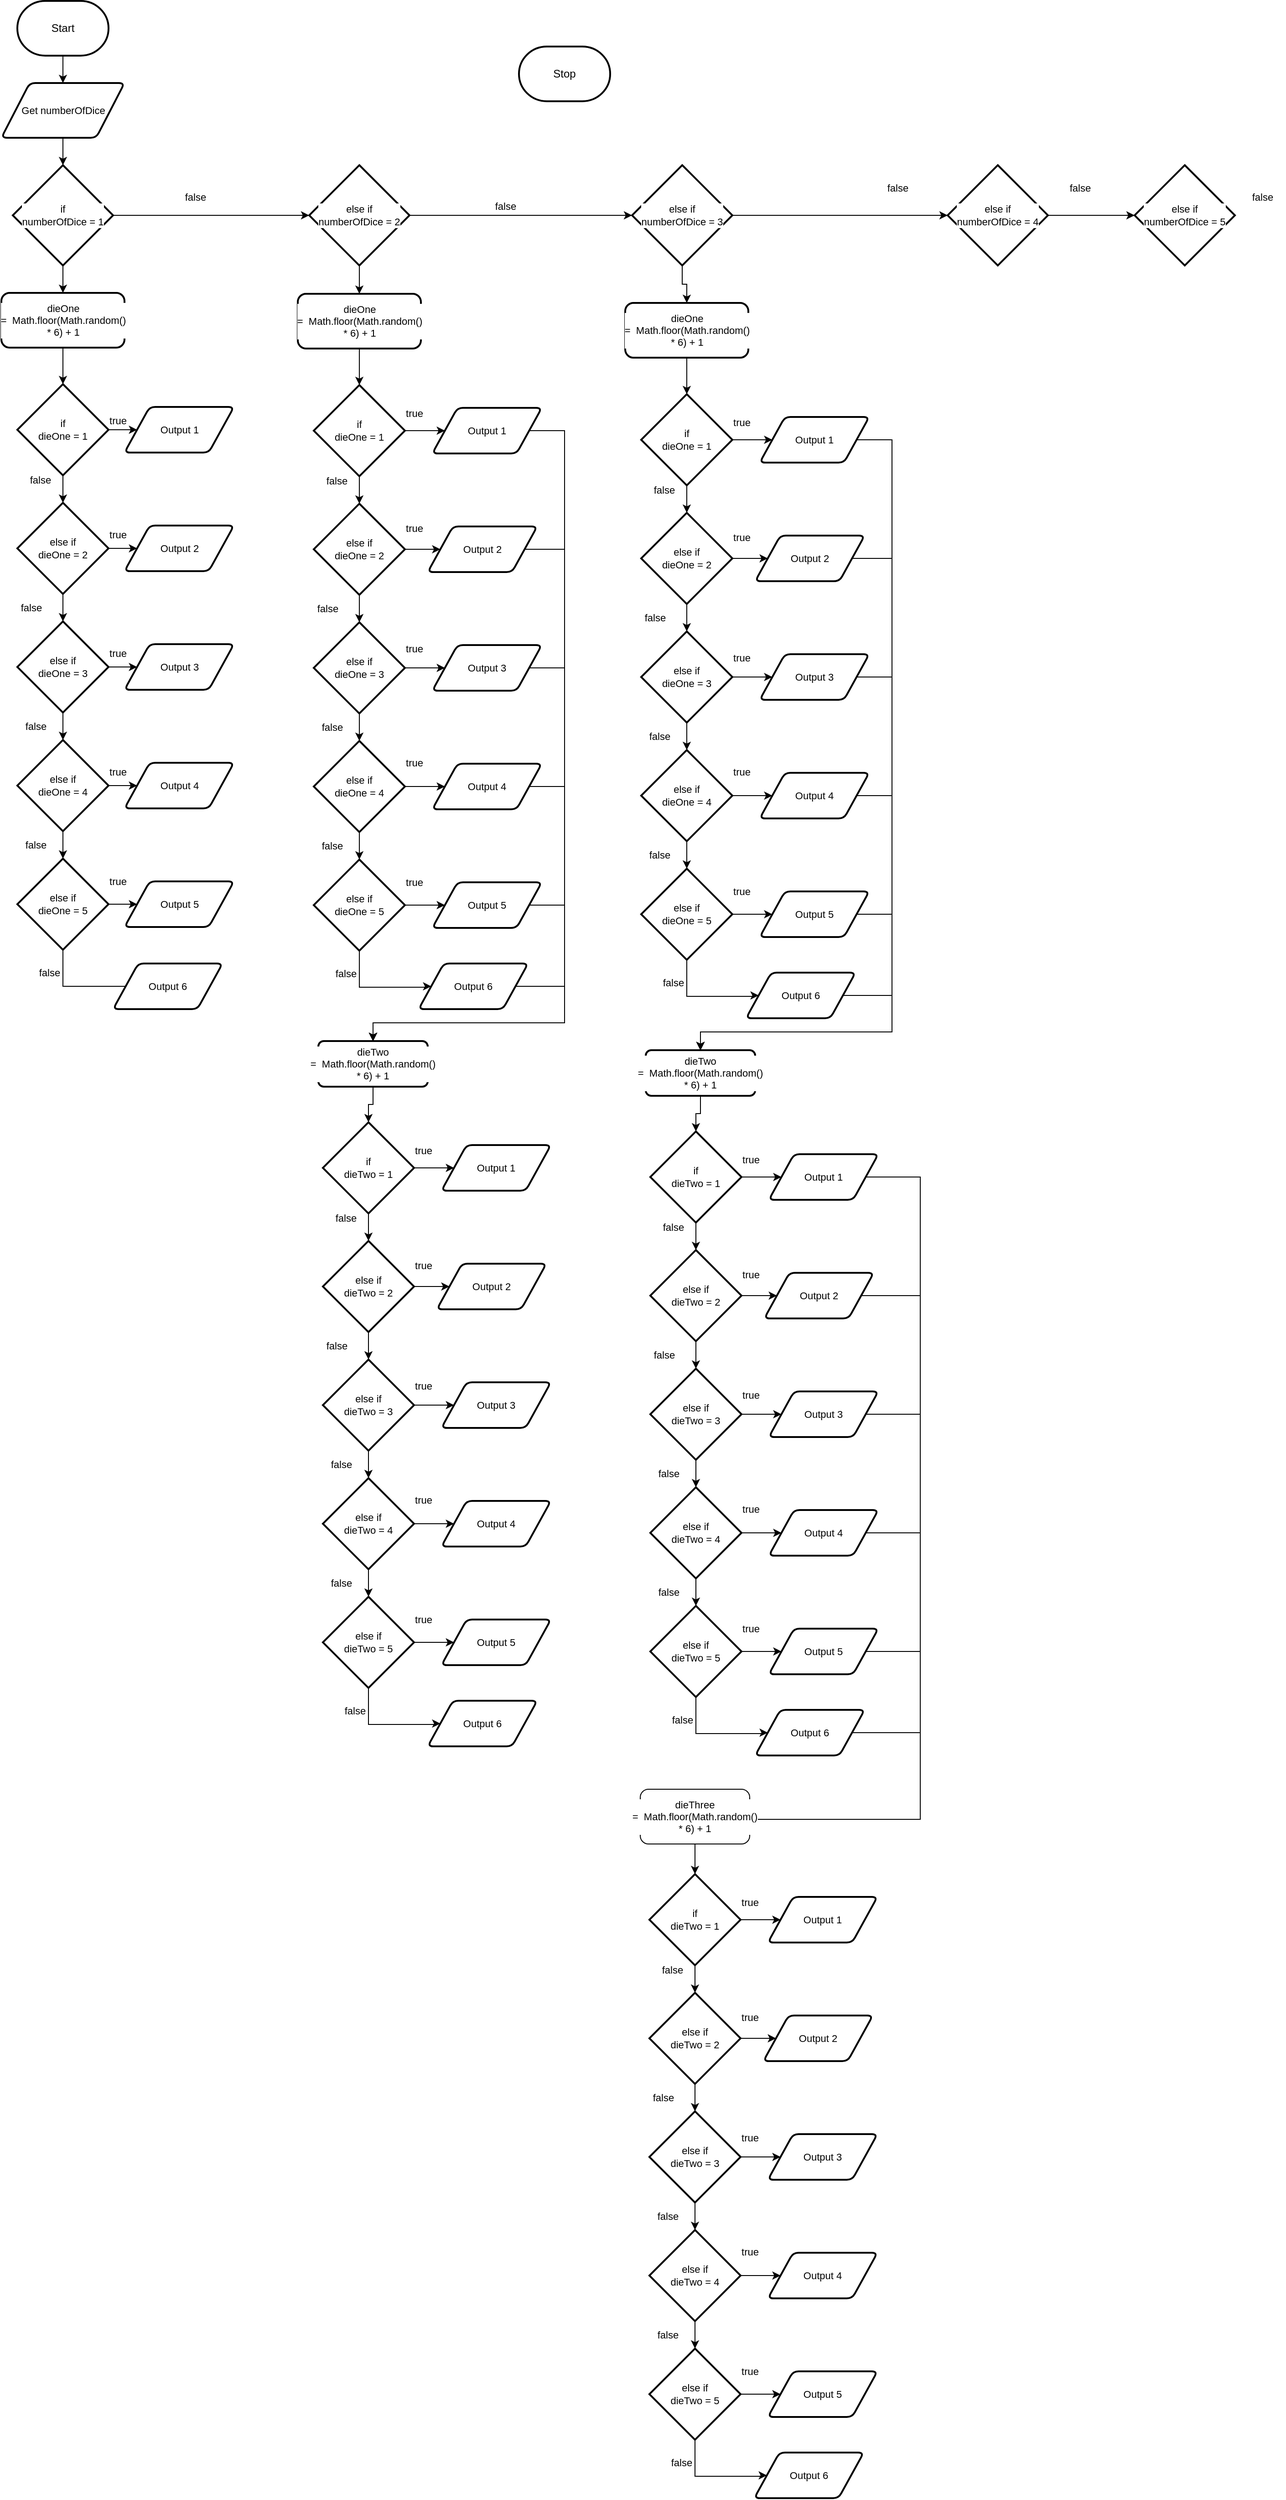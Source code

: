 <mxfile>
    <diagram id="HIP3nbAZw_EuaXWnEj3U" name="Page-1">
        <mxGraphModel dx="1152" dy="561" grid="1" gridSize="10" guides="1" tooltips="1" connect="1" arrows="1" fold="1" page="1" pageScale="1" pageWidth="850" pageHeight="1100" math="0" shadow="0">
            <root>
                <mxCell id="0"/>
                <mxCell id="1" parent="0"/>
                <mxCell id="7" value="" style="edgeStyle=orthogonalEdgeStyle;shape=connector;rounded=0;html=1;strokeColor=default;align=center;verticalAlign=middle;fontFamily=Helvetica;fontSize=11;fontColor=default;labelBackgroundColor=default;endArrow=classic;" edge="1" parent="1" source="2" target="6">
                    <mxGeometry relative="1" as="geometry"/>
                </mxCell>
                <mxCell id="2" value="Start" style="strokeWidth=2;html=1;shape=mxgraph.flowchart.terminator;whiteSpace=wrap;" parent="1" vertex="1">
                    <mxGeometry x="50" y="10" width="100" height="60" as="geometry"/>
                </mxCell>
                <mxCell id="5" value="Stop" style="strokeWidth=2;html=1;shape=mxgraph.flowchart.terminator;whiteSpace=wrap;" vertex="1" parent="1">
                    <mxGeometry x="600" y="60" width="100" height="60" as="geometry"/>
                </mxCell>
                <mxCell id="12" value="" style="edgeStyle=orthogonalEdgeStyle;shape=connector;rounded=0;html=1;strokeColor=default;align=center;verticalAlign=middle;fontFamily=Helvetica;fontSize=11;fontColor=default;labelBackgroundColor=default;endArrow=classic;" edge="1" parent="1" source="6" target="11">
                    <mxGeometry relative="1" as="geometry"/>
                </mxCell>
                <mxCell id="6" value="Get numberOfDice" style="shape=parallelogram;html=1;strokeWidth=2;perimeter=parallelogramPerimeter;whiteSpace=wrap;rounded=1;arcSize=12;size=0.23;fontFamily=Helvetica;fontSize=11;fontColor=default;labelBackgroundColor=default;" vertex="1" parent="1">
                    <mxGeometry x="32.5" y="100" width="135" height="60" as="geometry"/>
                </mxCell>
                <mxCell id="17" value="" style="edgeStyle=orthogonalEdgeStyle;shape=connector;rounded=0;html=1;strokeColor=default;align=center;verticalAlign=middle;fontFamily=Helvetica;fontSize=11;fontColor=default;labelBackgroundColor=default;endArrow=classic;" edge="1" parent="1" source="11" target="13">
                    <mxGeometry relative="1" as="geometry"/>
                </mxCell>
                <mxCell id="29" value="" style="edgeStyle=orthogonalEdgeStyle;shape=connector;rounded=0;html=1;strokeColor=default;align=center;verticalAlign=middle;fontFamily=Helvetica;fontSize=11;fontColor=default;labelBackgroundColor=default;endArrow=classic;" edge="1" parent="1" source="11" target="28">
                    <mxGeometry relative="1" as="geometry"/>
                </mxCell>
                <mxCell id="11" value="if&lt;div&gt;numberOfDice = 1&lt;/div&gt;" style="strokeWidth=2;html=1;shape=mxgraph.flowchart.decision;whiteSpace=wrap;fontFamily=Helvetica;fontSize=11;fontColor=default;labelBackgroundColor=default;" vertex="1" parent="1">
                    <mxGeometry x="45" y="190" width="110" height="110" as="geometry"/>
                </mxCell>
                <mxCell id="18" value="" style="edgeStyle=orthogonalEdgeStyle;shape=connector;rounded=0;html=1;strokeColor=default;align=center;verticalAlign=middle;fontFamily=Helvetica;fontSize=11;fontColor=default;labelBackgroundColor=default;endArrow=classic;" edge="1" parent="1" source="13" target="14">
                    <mxGeometry relative="1" as="geometry"/>
                </mxCell>
                <mxCell id="102" value="" style="edgeStyle=orthogonalEdgeStyle;shape=connector;rounded=0;html=1;strokeColor=default;align=center;verticalAlign=middle;fontFamily=Helvetica;fontSize=11;fontColor=default;labelBackgroundColor=default;endArrow=classic;" edge="1" parent="1" source="13" target="69">
                    <mxGeometry relative="1" as="geometry"/>
                </mxCell>
                <mxCell id="13" value="else if&lt;br&gt;&lt;div&gt;numberOfDice = 2&lt;/div&gt;" style="strokeWidth=2;html=1;shape=mxgraph.flowchart.decision;whiteSpace=wrap;fontFamily=Helvetica;fontSize=11;fontColor=default;labelBackgroundColor=default;" vertex="1" parent="1">
                    <mxGeometry x="370" y="190" width="110" height="110" as="geometry"/>
                </mxCell>
                <mxCell id="19" value="" style="edgeStyle=orthogonalEdgeStyle;shape=connector;rounded=0;html=1;strokeColor=default;align=center;verticalAlign=middle;fontFamily=Helvetica;fontSize=11;fontColor=default;labelBackgroundColor=default;endArrow=classic;" edge="1" parent="1" source="14" target="15">
                    <mxGeometry relative="1" as="geometry"/>
                </mxCell>
                <mxCell id="216" value="" style="edgeStyle=orthogonalEdgeStyle;shape=connector;rounded=0;html=1;strokeColor=default;align=center;verticalAlign=middle;fontFamily=Helvetica;fontSize=11;fontColor=default;labelBackgroundColor=default;endArrow=classic;" edge="1" parent="1" source="14" target="145">
                    <mxGeometry relative="1" as="geometry"/>
                </mxCell>
                <mxCell id="14" value="else if&lt;br&gt;&lt;div&gt;numberOfDice = 3&lt;/div&gt;" style="strokeWidth=2;html=1;shape=mxgraph.flowchart.decision;whiteSpace=wrap;fontFamily=Helvetica;fontSize=11;fontColor=default;labelBackgroundColor=default;" vertex="1" parent="1">
                    <mxGeometry x="724" y="190" width="110" height="110" as="geometry"/>
                </mxCell>
                <mxCell id="20" value="" style="edgeStyle=orthogonalEdgeStyle;shape=connector;rounded=0;html=1;strokeColor=default;align=center;verticalAlign=middle;fontFamily=Helvetica;fontSize=11;fontColor=default;labelBackgroundColor=default;endArrow=classic;" edge="1" parent="1" source="15" target="16">
                    <mxGeometry relative="1" as="geometry"/>
                </mxCell>
                <mxCell id="15" value="else if&lt;br&gt;&lt;div&gt;numberOfDice = 4&lt;/div&gt;" style="strokeWidth=2;html=1;shape=mxgraph.flowchart.decision;whiteSpace=wrap;fontFamily=Helvetica;fontSize=11;fontColor=default;labelBackgroundColor=default;" vertex="1" parent="1">
                    <mxGeometry x="1070" y="190" width="110" height="110" as="geometry"/>
                </mxCell>
                <mxCell id="16" value="else if&lt;br&gt;&lt;div&gt;numberOfDice = 5&lt;/div&gt;" style="strokeWidth=2;html=1;shape=mxgraph.flowchart.decision;whiteSpace=wrap;fontFamily=Helvetica;fontSize=11;fontColor=default;labelBackgroundColor=default;" vertex="1" parent="1">
                    <mxGeometry x="1275" y="190" width="110" height="110" as="geometry"/>
                </mxCell>
                <mxCell id="27" value="false" style="text;html=1;align=center;verticalAlign=middle;resizable=0;points=[];autosize=1;strokeColor=none;fillColor=none;fontFamily=Helvetica;fontSize=11;fontColor=default;labelBackgroundColor=default;" vertex="1" parent="1">
                    <mxGeometry x="220" y="210" width="50" height="30" as="geometry"/>
                </mxCell>
                <mxCell id="31" value="" style="edgeStyle=orthogonalEdgeStyle;shape=connector;rounded=0;html=1;strokeColor=default;align=center;verticalAlign=middle;fontFamily=Helvetica;fontSize=11;fontColor=default;labelBackgroundColor=default;endArrow=classic;" edge="1" parent="1" source="28" target="30">
                    <mxGeometry relative="1" as="geometry"/>
                </mxCell>
                <mxCell id="28" value="dieOne =&amp;nbsp;&amp;nbsp;Math.floor(Math.random() * 6) + 1" style="rounded=1;whiteSpace=wrap;html=1;fontSize=11;strokeWidth=2;labelBackgroundColor=default;" vertex="1" parent="1">
                    <mxGeometry x="32.5" y="330" width="135" height="60" as="geometry"/>
                </mxCell>
                <mxCell id="37" value="" style="edgeStyle=orthogonalEdgeStyle;shape=connector;rounded=0;html=1;strokeColor=default;align=center;verticalAlign=middle;fontFamily=Helvetica;fontSize=11;fontColor=default;labelBackgroundColor=default;endArrow=classic;" edge="1" parent="1" source="30" target="36">
                    <mxGeometry relative="1" as="geometry"/>
                </mxCell>
                <mxCell id="45" value="" style="edgeStyle=orthogonalEdgeStyle;shape=connector;rounded=0;html=1;strokeColor=default;align=center;verticalAlign=middle;fontFamily=Helvetica;fontSize=11;fontColor=default;labelBackgroundColor=default;endArrow=classic;" edge="1" parent="1" source="30" target="44">
                    <mxGeometry relative="1" as="geometry"/>
                </mxCell>
                <mxCell id="30" value="if&lt;div&gt;dieOne = 1&lt;/div&gt;" style="strokeWidth=2;html=1;shape=mxgraph.flowchart.decision;whiteSpace=wrap;fontFamily=Helvetica;fontSize=11;fontColor=default;labelBackgroundColor=default;" vertex="1" parent="1">
                    <mxGeometry x="50" y="430" width="100" height="100" as="geometry"/>
                </mxCell>
                <mxCell id="32" value="false" style="text;html=1;align=center;verticalAlign=middle;resizable=0;points=[];autosize=1;strokeColor=none;fillColor=none;fontFamily=Helvetica;fontSize=11;fontColor=default;labelBackgroundColor=default;" vertex="1" parent="1">
                    <mxGeometry x="560" y="220" width="50" height="30" as="geometry"/>
                </mxCell>
                <mxCell id="33" value="false" style="text;html=1;align=center;verticalAlign=middle;resizable=0;points=[];autosize=1;strokeColor=none;fillColor=none;fontFamily=Helvetica;fontSize=11;fontColor=default;labelBackgroundColor=default;" vertex="1" parent="1">
                    <mxGeometry x="990" y="200" width="50" height="30" as="geometry"/>
                </mxCell>
                <mxCell id="34" value="false" style="text;html=1;align=center;verticalAlign=middle;resizable=0;points=[];autosize=1;strokeColor=none;fillColor=none;fontFamily=Helvetica;fontSize=11;fontColor=default;labelBackgroundColor=default;" vertex="1" parent="1">
                    <mxGeometry x="1190" y="200" width="50" height="30" as="geometry"/>
                </mxCell>
                <mxCell id="35" value="false" style="text;html=1;align=center;verticalAlign=middle;resizable=0;points=[];autosize=1;strokeColor=none;fillColor=none;fontFamily=Helvetica;fontSize=11;fontColor=default;labelBackgroundColor=default;" vertex="1" parent="1">
                    <mxGeometry x="1390" y="210" width="50" height="30" as="geometry"/>
                </mxCell>
                <mxCell id="39" value="" style="edgeStyle=orthogonalEdgeStyle;shape=connector;rounded=0;html=1;strokeColor=default;align=center;verticalAlign=middle;fontFamily=Helvetica;fontSize=11;fontColor=default;labelBackgroundColor=default;endArrow=classic;" edge="1" parent="1" source="36" target="38">
                    <mxGeometry relative="1" as="geometry"/>
                </mxCell>
                <mxCell id="47" value="" style="edgeStyle=orthogonalEdgeStyle;shape=connector;rounded=0;html=1;strokeColor=default;align=center;verticalAlign=middle;fontFamily=Helvetica;fontSize=11;fontColor=default;labelBackgroundColor=default;endArrow=classic;" edge="1" parent="1" source="36" target="46">
                    <mxGeometry relative="1" as="geometry"/>
                </mxCell>
                <mxCell id="36" value="else if&lt;div&gt;dieOne = 2&lt;/div&gt;" style="strokeWidth=2;html=1;shape=mxgraph.flowchart.decision;whiteSpace=wrap;fontFamily=Helvetica;fontSize=11;fontColor=default;labelBackgroundColor=default;" vertex="1" parent="1">
                    <mxGeometry x="50" y="560" width="100" height="100" as="geometry"/>
                </mxCell>
                <mxCell id="41" value="" style="edgeStyle=orthogonalEdgeStyle;shape=connector;rounded=0;html=1;strokeColor=default;align=center;verticalAlign=middle;fontFamily=Helvetica;fontSize=11;fontColor=default;labelBackgroundColor=default;endArrow=classic;" edge="1" parent="1" source="38" target="40">
                    <mxGeometry relative="1" as="geometry"/>
                </mxCell>
                <mxCell id="49" value="" style="edgeStyle=orthogonalEdgeStyle;shape=connector;rounded=0;html=1;strokeColor=default;align=center;verticalAlign=middle;fontFamily=Helvetica;fontSize=11;fontColor=default;labelBackgroundColor=default;endArrow=classic;" edge="1" parent="1" source="38" target="48">
                    <mxGeometry relative="1" as="geometry"/>
                </mxCell>
                <mxCell id="38" value="else if&lt;div&gt;dieOne = 3&lt;/div&gt;" style="strokeWidth=2;html=1;shape=mxgraph.flowchart.decision;whiteSpace=wrap;fontFamily=Helvetica;fontSize=11;fontColor=default;labelBackgroundColor=default;" vertex="1" parent="1">
                    <mxGeometry x="50" y="690" width="100" height="100" as="geometry"/>
                </mxCell>
                <mxCell id="43" value="" style="edgeStyle=orthogonalEdgeStyle;shape=connector;rounded=0;html=1;strokeColor=default;align=center;verticalAlign=middle;fontFamily=Helvetica;fontSize=11;fontColor=default;labelBackgroundColor=default;endArrow=classic;" edge="1" parent="1" source="40" target="42">
                    <mxGeometry relative="1" as="geometry"/>
                </mxCell>
                <mxCell id="51" value="" style="edgeStyle=orthogonalEdgeStyle;shape=connector;rounded=0;html=1;strokeColor=default;align=center;verticalAlign=middle;fontFamily=Helvetica;fontSize=11;fontColor=default;labelBackgroundColor=default;endArrow=classic;" edge="1" parent="1" source="40" target="50">
                    <mxGeometry relative="1" as="geometry"/>
                </mxCell>
                <mxCell id="40" value="else if&lt;div&gt;dieOne = 4&lt;/div&gt;" style="strokeWidth=2;html=1;shape=mxgraph.flowchart.decision;whiteSpace=wrap;fontFamily=Helvetica;fontSize=11;fontColor=default;labelBackgroundColor=default;" vertex="1" parent="1">
                    <mxGeometry x="50" y="820" width="100" height="100" as="geometry"/>
                </mxCell>
                <mxCell id="55" value="" style="edgeStyle=orthogonalEdgeStyle;shape=connector;rounded=0;html=1;strokeColor=default;align=center;verticalAlign=middle;fontFamily=Helvetica;fontSize=11;fontColor=default;labelBackgroundColor=default;endArrow=classic;" edge="1" parent="1" source="42" target="54">
                    <mxGeometry relative="1" as="geometry"/>
                </mxCell>
                <mxCell id="56" style="edgeStyle=orthogonalEdgeStyle;shape=connector;rounded=0;html=1;strokeColor=default;align=center;verticalAlign=middle;fontFamily=Helvetica;fontSize=11;fontColor=default;labelBackgroundColor=default;endArrow=classic;entryX=0;entryY=0.5;entryDx=0;entryDy=0;" edge="1" parent="1" source="42" target="57">
                    <mxGeometry relative="1" as="geometry">
                        <mxPoint x="110" y="1090" as="targetPoint"/>
                        <Array as="points">
                            <mxPoint x="100" y="1090"/>
                            <mxPoint x="174" y="1090"/>
                        </Array>
                    </mxGeometry>
                </mxCell>
                <mxCell id="42" value="else if&lt;div&gt;dieOne = 5&lt;/div&gt;" style="strokeWidth=2;html=1;shape=mxgraph.flowchart.decision;whiteSpace=wrap;fontFamily=Helvetica;fontSize=11;fontColor=default;labelBackgroundColor=default;" vertex="1" parent="1">
                    <mxGeometry x="50" y="950" width="100" height="100" as="geometry"/>
                </mxCell>
                <mxCell id="44" value="Output 1" style="shape=parallelogram;html=1;strokeWidth=2;perimeter=parallelogramPerimeter;whiteSpace=wrap;rounded=1;arcSize=12;size=0.23;fontFamily=Helvetica;fontSize=11;fontColor=default;labelBackgroundColor=default;" vertex="1" parent="1">
                    <mxGeometry x="167.5" y="455" width="120" height="50" as="geometry"/>
                </mxCell>
                <mxCell id="46" value="Output 2" style="shape=parallelogram;html=1;strokeWidth=2;perimeter=parallelogramPerimeter;whiteSpace=wrap;rounded=1;arcSize=12;size=0.23;fontFamily=Helvetica;fontSize=11;fontColor=default;labelBackgroundColor=default;" vertex="1" parent="1">
                    <mxGeometry x="167.5" y="585" width="120" height="50" as="geometry"/>
                </mxCell>
                <mxCell id="48" value="Output 3" style="shape=parallelogram;html=1;strokeWidth=2;perimeter=parallelogramPerimeter;whiteSpace=wrap;rounded=1;arcSize=12;size=0.23;fontFamily=Helvetica;fontSize=11;fontColor=default;labelBackgroundColor=default;" vertex="1" parent="1">
                    <mxGeometry x="167.5" y="715" width="120" height="50" as="geometry"/>
                </mxCell>
                <mxCell id="50" value="Output 4" style="shape=parallelogram;html=1;strokeWidth=2;perimeter=parallelogramPerimeter;whiteSpace=wrap;rounded=1;arcSize=12;size=0.23;fontFamily=Helvetica;fontSize=11;fontColor=default;labelBackgroundColor=default;" vertex="1" parent="1">
                    <mxGeometry x="167.5" y="845" width="120" height="50" as="geometry"/>
                </mxCell>
                <mxCell id="54" value="Output 5" style="shape=parallelogram;html=1;strokeWidth=2;perimeter=parallelogramPerimeter;whiteSpace=wrap;rounded=1;arcSize=12;size=0.23;fontFamily=Helvetica;fontSize=11;fontColor=default;labelBackgroundColor=default;" vertex="1" parent="1">
                    <mxGeometry x="167.5" y="975" width="120" height="50" as="geometry"/>
                </mxCell>
                <mxCell id="57" value="Output 6" style="shape=parallelogram;html=1;strokeWidth=2;perimeter=parallelogramPerimeter;whiteSpace=wrap;rounded=1;arcSize=12;size=0.23;fontFamily=Helvetica;fontSize=11;fontColor=default;labelBackgroundColor=default;" vertex="1" parent="1">
                    <mxGeometry x="155" y="1065" width="120" height="50" as="geometry"/>
                </mxCell>
                <mxCell id="58" value="false" style="text;html=1;align=center;verticalAlign=middle;resizable=0;points=[];autosize=1;strokeColor=none;fillColor=none;fontFamily=Helvetica;fontSize=11;fontColor=default;labelBackgroundColor=default;" vertex="1" parent="1">
                    <mxGeometry x="50" y="520" width="50" height="30" as="geometry"/>
                </mxCell>
                <mxCell id="59" value="false" style="text;html=1;align=center;verticalAlign=middle;resizable=0;points=[];autosize=1;strokeColor=none;fillColor=none;fontFamily=Helvetica;fontSize=11;fontColor=default;labelBackgroundColor=default;" vertex="1" parent="1">
                    <mxGeometry x="40" y="660" width="50" height="30" as="geometry"/>
                </mxCell>
                <mxCell id="60" value="false" style="text;html=1;align=center;verticalAlign=middle;resizable=0;points=[];autosize=1;strokeColor=none;fillColor=none;fontFamily=Helvetica;fontSize=11;fontColor=default;labelBackgroundColor=default;" vertex="1" parent="1">
                    <mxGeometry x="45" y="790" width="50" height="30" as="geometry"/>
                </mxCell>
                <mxCell id="61" value="false" style="text;html=1;align=center;verticalAlign=middle;resizable=0;points=[];autosize=1;strokeColor=none;fillColor=none;fontFamily=Helvetica;fontSize=11;fontColor=default;labelBackgroundColor=default;" vertex="1" parent="1">
                    <mxGeometry x="45" y="920" width="50" height="30" as="geometry"/>
                </mxCell>
                <mxCell id="62" value="false" style="text;html=1;align=center;verticalAlign=middle;resizable=0;points=[];autosize=1;strokeColor=none;fillColor=none;fontFamily=Helvetica;fontSize=11;fontColor=default;labelBackgroundColor=default;" vertex="1" parent="1">
                    <mxGeometry x="60" y="1060" width="50" height="30" as="geometry"/>
                </mxCell>
                <mxCell id="63" value="true" style="text;html=1;align=center;verticalAlign=middle;resizable=0;points=[];autosize=1;strokeColor=none;fillColor=none;fontFamily=Helvetica;fontSize=11;fontColor=default;labelBackgroundColor=default;" vertex="1" parent="1">
                    <mxGeometry x="140" y="960" width="40" height="30" as="geometry"/>
                </mxCell>
                <mxCell id="64" value="true" style="text;html=1;align=center;verticalAlign=middle;resizable=0;points=[];autosize=1;strokeColor=none;fillColor=none;fontFamily=Helvetica;fontSize=11;fontColor=default;labelBackgroundColor=default;" vertex="1" parent="1">
                    <mxGeometry x="140" y="840" width="40" height="30" as="geometry"/>
                </mxCell>
                <mxCell id="65" value="true" style="text;html=1;align=center;verticalAlign=middle;resizable=0;points=[];autosize=1;strokeColor=none;fillColor=none;fontFamily=Helvetica;fontSize=11;fontColor=default;labelBackgroundColor=default;" vertex="1" parent="1">
                    <mxGeometry x="140" y="710" width="40" height="30" as="geometry"/>
                </mxCell>
                <mxCell id="66" value="true" style="text;html=1;align=center;verticalAlign=middle;resizable=0;points=[];autosize=1;strokeColor=none;fillColor=none;fontFamily=Helvetica;fontSize=11;fontColor=default;labelBackgroundColor=default;" vertex="1" parent="1">
                    <mxGeometry x="140" y="580" width="40" height="30" as="geometry"/>
                </mxCell>
                <mxCell id="67" value="true" style="text;html=1;align=center;verticalAlign=middle;resizable=0;points=[];autosize=1;strokeColor=none;fillColor=none;fontFamily=Helvetica;fontSize=11;fontColor=default;labelBackgroundColor=default;" vertex="1" parent="1">
                    <mxGeometry x="140" y="455" width="40" height="30" as="geometry"/>
                </mxCell>
                <mxCell id="68" value="" style="edgeStyle=orthogonalEdgeStyle;shape=connector;rounded=0;html=1;strokeColor=default;align=center;verticalAlign=middle;fontFamily=Helvetica;fontSize=11;fontColor=default;labelBackgroundColor=default;endArrow=classic;" edge="1" parent="1" source="69" target="72">
                    <mxGeometry relative="1" as="geometry"/>
                </mxCell>
                <mxCell id="69" value="dieOne =&amp;nbsp;&amp;nbsp;Math.floor(Math.random() * 6) + 1" style="rounded=1;whiteSpace=wrap;html=1;fontSize=11;strokeWidth=2;labelBackgroundColor=default;" vertex="1" parent="1">
                    <mxGeometry x="357.5" y="331" width="135" height="60" as="geometry"/>
                </mxCell>
                <mxCell id="70" value="" style="edgeStyle=orthogonalEdgeStyle;shape=connector;rounded=0;html=1;strokeColor=default;align=center;verticalAlign=middle;fontFamily=Helvetica;fontSize=11;fontColor=default;labelBackgroundColor=default;endArrow=classic;" edge="1" parent="1" source="72" target="75">
                    <mxGeometry relative="1" as="geometry"/>
                </mxCell>
                <mxCell id="71" value="" style="edgeStyle=orthogonalEdgeStyle;shape=connector;rounded=0;html=1;strokeColor=default;align=center;verticalAlign=middle;fontFamily=Helvetica;fontSize=11;fontColor=default;labelBackgroundColor=default;endArrow=classic;entryX=0;entryY=0.5;entryDx=0;entryDy=0;" edge="1" parent="1" source="72" target="95">
                    <mxGeometry relative="1" as="geometry">
                        <mxPoint x="506" y="481" as="targetPoint"/>
                    </mxGeometry>
                </mxCell>
                <mxCell id="72" value="if&lt;div&gt;dieOne = 1&lt;/div&gt;" style="strokeWidth=2;html=1;shape=mxgraph.flowchart.decision;whiteSpace=wrap;fontFamily=Helvetica;fontSize=11;fontColor=default;labelBackgroundColor=default;" vertex="1" parent="1">
                    <mxGeometry x="375" y="431" width="100" height="100" as="geometry"/>
                </mxCell>
                <mxCell id="73" value="" style="edgeStyle=orthogonalEdgeStyle;shape=connector;rounded=0;html=1;strokeColor=default;align=center;verticalAlign=middle;fontFamily=Helvetica;fontSize=11;fontColor=default;labelBackgroundColor=default;endArrow=classic;" edge="1" parent="1" source="75" target="78">
                    <mxGeometry relative="1" as="geometry"/>
                </mxCell>
                <mxCell id="74" value="" style="edgeStyle=orthogonalEdgeStyle;shape=connector;rounded=0;html=1;strokeColor=default;align=center;verticalAlign=middle;fontFamily=Helvetica;fontSize=11;fontColor=default;labelBackgroundColor=default;endArrow=classic;entryX=0;entryY=0.5;entryDx=0;entryDy=0;" edge="1" parent="1" source="75" target="96">
                    <mxGeometry relative="1" as="geometry">
                        <mxPoint x="506" y="611" as="targetPoint"/>
                    </mxGeometry>
                </mxCell>
                <mxCell id="75" value="else if&lt;div&gt;dieOne = 2&lt;/div&gt;" style="strokeWidth=2;html=1;shape=mxgraph.flowchart.decision;whiteSpace=wrap;fontFamily=Helvetica;fontSize=11;fontColor=default;labelBackgroundColor=default;" vertex="1" parent="1">
                    <mxGeometry x="375" y="561" width="100" height="100" as="geometry"/>
                </mxCell>
                <mxCell id="76" value="" style="edgeStyle=orthogonalEdgeStyle;shape=connector;rounded=0;html=1;strokeColor=default;align=center;verticalAlign=middle;fontFamily=Helvetica;fontSize=11;fontColor=default;labelBackgroundColor=default;endArrow=classic;" edge="1" parent="1" source="78" target="81">
                    <mxGeometry relative="1" as="geometry"/>
                </mxCell>
                <mxCell id="77" value="" style="edgeStyle=orthogonalEdgeStyle;shape=connector;rounded=0;html=1;strokeColor=default;align=center;verticalAlign=middle;fontFamily=Helvetica;fontSize=11;fontColor=default;labelBackgroundColor=default;endArrow=classic;entryX=0;entryY=0.5;entryDx=0;entryDy=0;" edge="1" parent="1" source="78" target="97">
                    <mxGeometry relative="1" as="geometry">
                        <mxPoint x="506" y="741" as="targetPoint"/>
                    </mxGeometry>
                </mxCell>
                <mxCell id="78" value="else if&lt;div&gt;dieOne = 3&lt;/div&gt;" style="strokeWidth=2;html=1;shape=mxgraph.flowchart.decision;whiteSpace=wrap;fontFamily=Helvetica;fontSize=11;fontColor=default;labelBackgroundColor=default;" vertex="1" parent="1">
                    <mxGeometry x="375" y="691" width="100" height="100" as="geometry"/>
                </mxCell>
                <mxCell id="79" value="" style="edgeStyle=orthogonalEdgeStyle;shape=connector;rounded=0;html=1;strokeColor=default;align=center;verticalAlign=middle;fontFamily=Helvetica;fontSize=11;fontColor=default;labelBackgroundColor=default;endArrow=classic;" edge="1" parent="1" source="81" target="84">
                    <mxGeometry relative="1" as="geometry"/>
                </mxCell>
                <mxCell id="80" value="" style="edgeStyle=orthogonalEdgeStyle;shape=connector;rounded=0;html=1;strokeColor=default;align=center;verticalAlign=middle;fontFamily=Helvetica;fontSize=11;fontColor=default;labelBackgroundColor=default;endArrow=classic;entryX=0;entryY=0.5;entryDx=0;entryDy=0;" edge="1" parent="1" source="81" target="98">
                    <mxGeometry relative="1" as="geometry">
                        <mxPoint x="506" y="871" as="targetPoint"/>
                    </mxGeometry>
                </mxCell>
                <mxCell id="81" value="else if&lt;div&gt;dieOne = 4&lt;/div&gt;" style="strokeWidth=2;html=1;shape=mxgraph.flowchart.decision;whiteSpace=wrap;fontFamily=Helvetica;fontSize=11;fontColor=default;labelBackgroundColor=default;" vertex="1" parent="1">
                    <mxGeometry x="375" y="821" width="100" height="100" as="geometry"/>
                </mxCell>
                <mxCell id="82" value="" style="edgeStyle=orthogonalEdgeStyle;shape=connector;rounded=0;html=1;strokeColor=default;align=center;verticalAlign=middle;fontFamily=Helvetica;fontSize=11;fontColor=default;labelBackgroundColor=default;endArrow=classic;entryX=0;entryY=0.5;entryDx=0;entryDy=0;" edge="1" parent="1" source="84" target="99">
                    <mxGeometry relative="1" as="geometry">
                        <mxPoint x="506" y="1001" as="targetPoint"/>
                    </mxGeometry>
                </mxCell>
                <mxCell id="83" style="edgeStyle=orthogonalEdgeStyle;shape=connector;rounded=0;html=1;strokeColor=default;align=center;verticalAlign=middle;fontFamily=Helvetica;fontSize=11;fontColor=default;labelBackgroundColor=default;endArrow=classic;entryX=0;entryY=0.5;entryDx=0;entryDy=0;" edge="1" parent="1" source="84" target="100">
                    <mxGeometry relative="1" as="geometry">
                        <mxPoint x="505" y="1091" as="targetPoint"/>
                        <Array as="points">
                            <mxPoint x="425" y="1091"/>
                            <mxPoint x="499" y="1091"/>
                            <mxPoint x="499" y="1090"/>
                        </Array>
                    </mxGeometry>
                </mxCell>
                <mxCell id="84" value="else if&lt;div&gt;dieOne = 5&lt;/div&gt;" style="strokeWidth=2;html=1;shape=mxgraph.flowchart.decision;whiteSpace=wrap;fontFamily=Helvetica;fontSize=11;fontColor=default;labelBackgroundColor=default;" vertex="1" parent="1">
                    <mxGeometry x="375" y="951" width="100" height="100" as="geometry"/>
                </mxCell>
                <mxCell id="85" value="false" style="text;html=1;align=center;verticalAlign=middle;resizable=0;points=[];autosize=1;strokeColor=none;fillColor=none;fontFamily=Helvetica;fontSize=11;fontColor=default;labelBackgroundColor=default;" vertex="1" parent="1">
                    <mxGeometry x="375" y="521" width="50" height="30" as="geometry"/>
                </mxCell>
                <mxCell id="86" value="false" style="text;html=1;align=center;verticalAlign=middle;resizable=0;points=[];autosize=1;strokeColor=none;fillColor=none;fontFamily=Helvetica;fontSize=11;fontColor=default;labelBackgroundColor=default;" vertex="1" parent="1">
                    <mxGeometry x="365" y="661" width="50" height="30" as="geometry"/>
                </mxCell>
                <mxCell id="87" value="false" style="text;html=1;align=center;verticalAlign=middle;resizable=0;points=[];autosize=1;strokeColor=none;fillColor=none;fontFamily=Helvetica;fontSize=11;fontColor=default;labelBackgroundColor=default;" vertex="1" parent="1">
                    <mxGeometry x="370" y="791" width="50" height="30" as="geometry"/>
                </mxCell>
                <mxCell id="88" value="false" style="text;html=1;align=center;verticalAlign=middle;resizable=0;points=[];autosize=1;strokeColor=none;fillColor=none;fontFamily=Helvetica;fontSize=11;fontColor=default;labelBackgroundColor=default;" vertex="1" parent="1">
                    <mxGeometry x="370" y="921" width="50" height="30" as="geometry"/>
                </mxCell>
                <mxCell id="89" value="false" style="text;html=1;align=center;verticalAlign=middle;resizable=0;points=[];autosize=1;strokeColor=none;fillColor=none;fontFamily=Helvetica;fontSize=11;fontColor=default;labelBackgroundColor=default;" vertex="1" parent="1">
                    <mxGeometry x="385" y="1061" width="50" height="30" as="geometry"/>
                </mxCell>
                <mxCell id="90" value="true" style="text;html=1;align=center;verticalAlign=middle;resizable=0;points=[];autosize=1;strokeColor=none;fillColor=none;fontFamily=Helvetica;fontSize=11;fontColor=default;labelBackgroundColor=default;" vertex="1" parent="1">
                    <mxGeometry x="465" y="961" width="40" height="30" as="geometry"/>
                </mxCell>
                <mxCell id="91" value="true" style="text;html=1;align=center;verticalAlign=middle;resizable=0;points=[];autosize=1;strokeColor=none;fillColor=none;fontFamily=Helvetica;fontSize=11;fontColor=default;labelBackgroundColor=default;" vertex="1" parent="1">
                    <mxGeometry x="465" y="830" width="40" height="30" as="geometry"/>
                </mxCell>
                <mxCell id="92" value="true" style="text;html=1;align=center;verticalAlign=middle;resizable=0;points=[];autosize=1;strokeColor=none;fillColor=none;fontFamily=Helvetica;fontSize=11;fontColor=default;labelBackgroundColor=default;" vertex="1" parent="1">
                    <mxGeometry x="465" y="705" width="40" height="30" as="geometry"/>
                </mxCell>
                <mxCell id="93" value="true" style="text;html=1;align=center;verticalAlign=middle;resizable=0;points=[];autosize=1;strokeColor=none;fillColor=none;fontFamily=Helvetica;fontSize=11;fontColor=default;labelBackgroundColor=default;" vertex="1" parent="1">
                    <mxGeometry x="465" y="573" width="40" height="30" as="geometry"/>
                </mxCell>
                <mxCell id="94" value="true" style="text;html=1;align=center;verticalAlign=middle;resizable=0;points=[];autosize=1;strokeColor=none;fillColor=none;fontFamily=Helvetica;fontSize=11;fontColor=default;labelBackgroundColor=default;" vertex="1" parent="1">
                    <mxGeometry x="465" y="447" width="40" height="30" as="geometry"/>
                </mxCell>
                <mxCell id="136" value="" style="edgeStyle=orthogonalEdgeStyle;shape=connector;rounded=0;html=1;strokeColor=default;align=center;verticalAlign=middle;fontFamily=Helvetica;fontSize=11;fontColor=default;labelBackgroundColor=default;endArrow=classic;entryX=0.5;entryY=0;entryDx=0;entryDy=0;" edge="1" parent="1" source="95" target="135">
                    <mxGeometry relative="1" as="geometry">
                        <Array as="points">
                            <mxPoint x="650" y="481"/>
                            <mxPoint x="650" y="1130"/>
                            <mxPoint x="440" y="1130"/>
                        </Array>
                    </mxGeometry>
                </mxCell>
                <mxCell id="95" value="Output 1" style="shape=parallelogram;html=1;strokeWidth=2;perimeter=parallelogramPerimeter;whiteSpace=wrap;rounded=1;arcSize=12;size=0.23;fontFamily=Helvetica;fontSize=11;fontColor=default;labelBackgroundColor=default;" vertex="1" parent="1">
                    <mxGeometry x="505" y="456" width="120" height="50" as="geometry"/>
                </mxCell>
                <mxCell id="137" style="edgeStyle=orthogonalEdgeStyle;shape=connector;rounded=0;html=1;entryX=0.5;entryY=0;entryDx=0;entryDy=0;strokeColor=default;align=center;verticalAlign=middle;fontFamily=Helvetica;fontSize=11;fontColor=default;labelBackgroundColor=default;endArrow=classic;" edge="1" parent="1" source="96" target="135">
                    <mxGeometry relative="1" as="geometry">
                        <Array as="points">
                            <mxPoint x="650" y="611"/>
                            <mxPoint x="650" y="1130"/>
                            <mxPoint x="440" y="1130"/>
                        </Array>
                    </mxGeometry>
                </mxCell>
                <mxCell id="96" value="Output 2" style="shape=parallelogram;html=1;strokeWidth=2;perimeter=parallelogramPerimeter;whiteSpace=wrap;rounded=1;arcSize=12;size=0.23;fontFamily=Helvetica;fontSize=11;fontColor=default;labelBackgroundColor=default;" vertex="1" parent="1">
                    <mxGeometry x="500" y="586" width="120" height="50" as="geometry"/>
                </mxCell>
                <mxCell id="138" style="edgeStyle=orthogonalEdgeStyle;shape=connector;rounded=0;html=1;entryX=0.5;entryY=0;entryDx=0;entryDy=0;strokeColor=default;align=center;verticalAlign=middle;fontFamily=Helvetica;fontSize=11;fontColor=default;labelBackgroundColor=default;endArrow=classic;" edge="1" parent="1" source="97" target="135">
                    <mxGeometry relative="1" as="geometry">
                        <Array as="points">
                            <mxPoint x="650" y="741"/>
                            <mxPoint x="650" y="1130"/>
                            <mxPoint x="440" y="1130"/>
                        </Array>
                    </mxGeometry>
                </mxCell>
                <mxCell id="97" value="Output 3" style="shape=parallelogram;html=1;strokeWidth=2;perimeter=parallelogramPerimeter;whiteSpace=wrap;rounded=1;arcSize=12;size=0.23;fontFamily=Helvetica;fontSize=11;fontColor=default;labelBackgroundColor=default;" vertex="1" parent="1">
                    <mxGeometry x="505" y="716" width="120" height="50" as="geometry"/>
                </mxCell>
                <mxCell id="139" style="edgeStyle=orthogonalEdgeStyle;shape=connector;rounded=0;html=1;entryX=0.5;entryY=0;entryDx=0;entryDy=0;strokeColor=default;align=center;verticalAlign=middle;fontFamily=Helvetica;fontSize=11;fontColor=default;labelBackgroundColor=default;endArrow=classic;" edge="1" parent="1" source="98" target="135">
                    <mxGeometry relative="1" as="geometry">
                        <Array as="points">
                            <mxPoint x="650" y="871"/>
                            <mxPoint x="650" y="1130"/>
                            <mxPoint x="440" y="1130"/>
                        </Array>
                    </mxGeometry>
                </mxCell>
                <mxCell id="98" value="Output 4" style="shape=parallelogram;html=1;strokeWidth=2;perimeter=parallelogramPerimeter;whiteSpace=wrap;rounded=1;arcSize=12;size=0.23;fontFamily=Helvetica;fontSize=11;fontColor=default;labelBackgroundColor=default;" vertex="1" parent="1">
                    <mxGeometry x="505" y="846" width="120" height="50" as="geometry"/>
                </mxCell>
                <mxCell id="141" style="edgeStyle=orthogonalEdgeStyle;shape=connector;rounded=0;html=1;entryX=0.5;entryY=0;entryDx=0;entryDy=0;strokeColor=default;align=center;verticalAlign=middle;fontFamily=Helvetica;fontSize=11;fontColor=default;labelBackgroundColor=default;endArrow=classic;" edge="1" parent="1" source="99" target="135">
                    <mxGeometry relative="1" as="geometry">
                        <Array as="points">
                            <mxPoint x="650" y="1001"/>
                            <mxPoint x="650" y="1130"/>
                            <mxPoint x="440" y="1130"/>
                        </Array>
                    </mxGeometry>
                </mxCell>
                <mxCell id="99" value="Output 5" style="shape=parallelogram;html=1;strokeWidth=2;perimeter=parallelogramPerimeter;whiteSpace=wrap;rounded=1;arcSize=12;size=0.23;fontFamily=Helvetica;fontSize=11;fontColor=default;labelBackgroundColor=default;" vertex="1" parent="1">
                    <mxGeometry x="505" y="976" width="120" height="50" as="geometry"/>
                </mxCell>
                <mxCell id="142" style="edgeStyle=orthogonalEdgeStyle;shape=connector;rounded=0;html=1;entryX=0.5;entryY=0;entryDx=0;entryDy=0;strokeColor=default;align=center;verticalAlign=middle;fontFamily=Helvetica;fontSize=11;fontColor=default;labelBackgroundColor=default;endArrow=classic;" edge="1" parent="1" source="100" target="135">
                    <mxGeometry relative="1" as="geometry">
                        <Array as="points">
                            <mxPoint x="650" y="1090"/>
                            <mxPoint x="650" y="1130"/>
                            <mxPoint x="440" y="1130"/>
                        </Array>
                    </mxGeometry>
                </mxCell>
                <mxCell id="100" value="Output 6" style="shape=parallelogram;html=1;strokeWidth=2;perimeter=parallelogramPerimeter;whiteSpace=wrap;rounded=1;arcSize=12;size=0.23;fontFamily=Helvetica;fontSize=11;fontColor=default;labelBackgroundColor=default;" vertex="1" parent="1">
                    <mxGeometry x="490" y="1065" width="120" height="50" as="geometry"/>
                </mxCell>
                <mxCell id="104" value="" style="edgeStyle=orthogonalEdgeStyle;shape=connector;rounded=0;html=1;strokeColor=default;align=center;verticalAlign=middle;fontFamily=Helvetica;fontSize=11;fontColor=default;labelBackgroundColor=default;endArrow=classic;" edge="1" parent="1" source="106" target="109">
                    <mxGeometry relative="1" as="geometry"/>
                </mxCell>
                <mxCell id="105" value="" style="edgeStyle=orthogonalEdgeStyle;shape=connector;rounded=0;html=1;strokeColor=default;align=center;verticalAlign=middle;fontFamily=Helvetica;fontSize=11;fontColor=default;labelBackgroundColor=default;endArrow=classic;entryX=0;entryY=0.5;entryDx=0;entryDy=0;" edge="1" parent="1" source="106" target="129">
                    <mxGeometry relative="1" as="geometry">
                        <mxPoint x="516" y="1289" as="targetPoint"/>
                    </mxGeometry>
                </mxCell>
                <mxCell id="106" value="if&lt;div&gt;dieTwo = 1&lt;/div&gt;" style="strokeWidth=2;html=1;shape=mxgraph.flowchart.decision;whiteSpace=wrap;fontFamily=Helvetica;fontSize=11;fontColor=default;labelBackgroundColor=default;" vertex="1" parent="1">
                    <mxGeometry x="385" y="1239" width="100" height="100" as="geometry"/>
                </mxCell>
                <mxCell id="107" value="" style="edgeStyle=orthogonalEdgeStyle;shape=connector;rounded=0;html=1;strokeColor=default;align=center;verticalAlign=middle;fontFamily=Helvetica;fontSize=11;fontColor=default;labelBackgroundColor=default;endArrow=classic;" edge="1" parent="1" source="109" target="112">
                    <mxGeometry relative="1" as="geometry"/>
                </mxCell>
                <mxCell id="108" value="" style="edgeStyle=orthogonalEdgeStyle;shape=connector;rounded=0;html=1;strokeColor=default;align=center;verticalAlign=middle;fontFamily=Helvetica;fontSize=11;fontColor=default;labelBackgroundColor=default;endArrow=classic;entryX=0;entryY=0.5;entryDx=0;entryDy=0;" edge="1" parent="1" source="109" target="130">
                    <mxGeometry relative="1" as="geometry">
                        <mxPoint x="516" y="1419" as="targetPoint"/>
                    </mxGeometry>
                </mxCell>
                <mxCell id="109" value="else if&lt;div&gt;dieTwo = 2&lt;/div&gt;" style="strokeWidth=2;html=1;shape=mxgraph.flowchart.decision;whiteSpace=wrap;fontFamily=Helvetica;fontSize=11;fontColor=default;labelBackgroundColor=default;" vertex="1" parent="1">
                    <mxGeometry x="385" y="1369" width="100" height="100" as="geometry"/>
                </mxCell>
                <mxCell id="110" value="" style="edgeStyle=orthogonalEdgeStyle;shape=connector;rounded=0;html=1;strokeColor=default;align=center;verticalAlign=middle;fontFamily=Helvetica;fontSize=11;fontColor=default;labelBackgroundColor=default;endArrow=classic;" edge="1" parent="1" source="112" target="115">
                    <mxGeometry relative="1" as="geometry"/>
                </mxCell>
                <mxCell id="111" value="" style="edgeStyle=orthogonalEdgeStyle;shape=connector;rounded=0;html=1;strokeColor=default;align=center;verticalAlign=middle;fontFamily=Helvetica;fontSize=11;fontColor=default;labelBackgroundColor=default;endArrow=classic;entryX=0;entryY=0.5;entryDx=0;entryDy=0;" edge="1" parent="1" source="112" target="131">
                    <mxGeometry relative="1" as="geometry">
                        <mxPoint x="516" y="1549" as="targetPoint"/>
                    </mxGeometry>
                </mxCell>
                <mxCell id="112" value="else if&lt;div&gt;dieTwo = 3&lt;/div&gt;" style="strokeWidth=2;html=1;shape=mxgraph.flowchart.decision;whiteSpace=wrap;fontFamily=Helvetica;fontSize=11;fontColor=default;labelBackgroundColor=default;" vertex="1" parent="1">
                    <mxGeometry x="385" y="1499" width="100" height="100" as="geometry"/>
                </mxCell>
                <mxCell id="113" value="" style="edgeStyle=orthogonalEdgeStyle;shape=connector;rounded=0;html=1;strokeColor=default;align=center;verticalAlign=middle;fontFamily=Helvetica;fontSize=11;fontColor=default;labelBackgroundColor=default;endArrow=classic;" edge="1" parent="1" source="115" target="118">
                    <mxGeometry relative="1" as="geometry"/>
                </mxCell>
                <mxCell id="114" value="" style="edgeStyle=orthogonalEdgeStyle;shape=connector;rounded=0;html=1;strokeColor=default;align=center;verticalAlign=middle;fontFamily=Helvetica;fontSize=11;fontColor=default;labelBackgroundColor=default;endArrow=classic;entryX=0;entryY=0.5;entryDx=0;entryDy=0;" edge="1" parent="1" source="115" target="132">
                    <mxGeometry relative="1" as="geometry">
                        <mxPoint x="516" y="1679" as="targetPoint"/>
                    </mxGeometry>
                </mxCell>
                <mxCell id="115" value="else if&lt;div&gt;dieTwo = 4&lt;/div&gt;" style="strokeWidth=2;html=1;shape=mxgraph.flowchart.decision;whiteSpace=wrap;fontFamily=Helvetica;fontSize=11;fontColor=default;labelBackgroundColor=default;" vertex="1" parent="1">
                    <mxGeometry x="385" y="1629" width="100" height="100" as="geometry"/>
                </mxCell>
                <mxCell id="116" value="" style="edgeStyle=orthogonalEdgeStyle;shape=connector;rounded=0;html=1;strokeColor=default;align=center;verticalAlign=middle;fontFamily=Helvetica;fontSize=11;fontColor=default;labelBackgroundColor=default;endArrow=classic;entryX=0;entryY=0.5;entryDx=0;entryDy=0;" edge="1" parent="1" source="118" target="133">
                    <mxGeometry relative="1" as="geometry">
                        <mxPoint x="516" y="1809" as="targetPoint"/>
                    </mxGeometry>
                </mxCell>
                <mxCell id="117" style="edgeStyle=orthogonalEdgeStyle;shape=connector;rounded=0;html=1;strokeColor=default;align=center;verticalAlign=middle;fontFamily=Helvetica;fontSize=11;fontColor=default;labelBackgroundColor=default;endArrow=classic;entryX=0;entryY=0.5;entryDx=0;entryDy=0;" edge="1" parent="1" source="118" target="134">
                    <mxGeometry relative="1" as="geometry">
                        <mxPoint x="515" y="1899" as="targetPoint"/>
                        <Array as="points">
                            <mxPoint x="435" y="1899"/>
                            <mxPoint x="509" y="1899"/>
                            <mxPoint x="509" y="1898"/>
                        </Array>
                    </mxGeometry>
                </mxCell>
                <mxCell id="118" value="else if&lt;div&gt;dieTwo = 5&lt;/div&gt;" style="strokeWidth=2;html=1;shape=mxgraph.flowchart.decision;whiteSpace=wrap;fontFamily=Helvetica;fontSize=11;fontColor=default;labelBackgroundColor=default;" vertex="1" parent="1">
                    <mxGeometry x="385" y="1759" width="100" height="100" as="geometry"/>
                </mxCell>
                <mxCell id="119" value="false" style="text;html=1;align=center;verticalAlign=middle;resizable=0;points=[];autosize=1;strokeColor=none;fillColor=none;fontFamily=Helvetica;fontSize=11;fontColor=default;labelBackgroundColor=default;" vertex="1" parent="1">
                    <mxGeometry x="385" y="1329" width="50" height="30" as="geometry"/>
                </mxCell>
                <mxCell id="120" value="false" style="text;html=1;align=center;verticalAlign=middle;resizable=0;points=[];autosize=1;strokeColor=none;fillColor=none;fontFamily=Helvetica;fontSize=11;fontColor=default;labelBackgroundColor=default;" vertex="1" parent="1">
                    <mxGeometry x="375" y="1469" width="50" height="30" as="geometry"/>
                </mxCell>
                <mxCell id="121" value="false" style="text;html=1;align=center;verticalAlign=middle;resizable=0;points=[];autosize=1;strokeColor=none;fillColor=none;fontFamily=Helvetica;fontSize=11;fontColor=default;labelBackgroundColor=default;" vertex="1" parent="1">
                    <mxGeometry x="380" y="1599" width="50" height="30" as="geometry"/>
                </mxCell>
                <mxCell id="122" value="false" style="text;html=1;align=center;verticalAlign=middle;resizable=0;points=[];autosize=1;strokeColor=none;fillColor=none;fontFamily=Helvetica;fontSize=11;fontColor=default;labelBackgroundColor=default;" vertex="1" parent="1">
                    <mxGeometry x="380" y="1729" width="50" height="30" as="geometry"/>
                </mxCell>
                <mxCell id="123" value="false" style="text;html=1;align=center;verticalAlign=middle;resizable=0;points=[];autosize=1;strokeColor=none;fillColor=none;fontFamily=Helvetica;fontSize=11;fontColor=default;labelBackgroundColor=default;" vertex="1" parent="1">
                    <mxGeometry x="395" y="1869" width="50" height="30" as="geometry"/>
                </mxCell>
                <mxCell id="124" value="true" style="text;html=1;align=center;verticalAlign=middle;resizable=0;points=[];autosize=1;strokeColor=none;fillColor=none;fontFamily=Helvetica;fontSize=11;fontColor=default;labelBackgroundColor=default;" vertex="1" parent="1">
                    <mxGeometry x="475" y="1769" width="40" height="30" as="geometry"/>
                </mxCell>
                <mxCell id="125" value="true" style="text;html=1;align=center;verticalAlign=middle;resizable=0;points=[];autosize=1;strokeColor=none;fillColor=none;fontFamily=Helvetica;fontSize=11;fontColor=default;labelBackgroundColor=default;" vertex="1" parent="1">
                    <mxGeometry x="475" y="1638" width="40" height="30" as="geometry"/>
                </mxCell>
                <mxCell id="126" value="true" style="text;html=1;align=center;verticalAlign=middle;resizable=0;points=[];autosize=1;strokeColor=none;fillColor=none;fontFamily=Helvetica;fontSize=11;fontColor=default;labelBackgroundColor=default;" vertex="1" parent="1">
                    <mxGeometry x="475" y="1513" width="40" height="30" as="geometry"/>
                </mxCell>
                <mxCell id="127" value="true" style="text;html=1;align=center;verticalAlign=middle;resizable=0;points=[];autosize=1;strokeColor=none;fillColor=none;fontFamily=Helvetica;fontSize=11;fontColor=default;labelBackgroundColor=default;" vertex="1" parent="1">
                    <mxGeometry x="475" y="1381" width="40" height="30" as="geometry"/>
                </mxCell>
                <mxCell id="128" value="true" style="text;html=1;align=center;verticalAlign=middle;resizable=0;points=[];autosize=1;strokeColor=none;fillColor=none;fontFamily=Helvetica;fontSize=11;fontColor=default;labelBackgroundColor=default;" vertex="1" parent="1">
                    <mxGeometry x="475" y="1255" width="40" height="30" as="geometry"/>
                </mxCell>
                <mxCell id="129" value="Output 1" style="shape=parallelogram;html=1;strokeWidth=2;perimeter=parallelogramPerimeter;whiteSpace=wrap;rounded=1;arcSize=12;size=0.23;fontFamily=Helvetica;fontSize=11;fontColor=default;labelBackgroundColor=default;" vertex="1" parent="1">
                    <mxGeometry x="515" y="1264" width="120" height="50" as="geometry"/>
                </mxCell>
                <mxCell id="130" value="Output 2" style="shape=parallelogram;html=1;strokeWidth=2;perimeter=parallelogramPerimeter;whiteSpace=wrap;rounded=1;arcSize=12;size=0.23;fontFamily=Helvetica;fontSize=11;fontColor=default;labelBackgroundColor=default;" vertex="1" parent="1">
                    <mxGeometry x="510" y="1394" width="120" height="50" as="geometry"/>
                </mxCell>
                <mxCell id="131" value="Output 3" style="shape=parallelogram;html=1;strokeWidth=2;perimeter=parallelogramPerimeter;whiteSpace=wrap;rounded=1;arcSize=12;size=0.23;fontFamily=Helvetica;fontSize=11;fontColor=default;labelBackgroundColor=default;" vertex="1" parent="1">
                    <mxGeometry x="515" y="1524" width="120" height="50" as="geometry"/>
                </mxCell>
                <mxCell id="132" value="Output 4" style="shape=parallelogram;html=1;strokeWidth=2;perimeter=parallelogramPerimeter;whiteSpace=wrap;rounded=1;arcSize=12;size=0.23;fontFamily=Helvetica;fontSize=11;fontColor=default;labelBackgroundColor=default;" vertex="1" parent="1">
                    <mxGeometry x="515" y="1654" width="120" height="50" as="geometry"/>
                </mxCell>
                <mxCell id="133" value="Output 5" style="shape=parallelogram;html=1;strokeWidth=2;perimeter=parallelogramPerimeter;whiteSpace=wrap;rounded=1;arcSize=12;size=0.23;fontFamily=Helvetica;fontSize=11;fontColor=default;labelBackgroundColor=default;" vertex="1" parent="1">
                    <mxGeometry x="515" y="1784" width="120" height="50" as="geometry"/>
                </mxCell>
                <mxCell id="134" value="Output 6" style="shape=parallelogram;html=1;strokeWidth=2;perimeter=parallelogramPerimeter;whiteSpace=wrap;rounded=1;arcSize=12;size=0.23;fontFamily=Helvetica;fontSize=11;fontColor=default;labelBackgroundColor=default;" vertex="1" parent="1">
                    <mxGeometry x="500" y="1873" width="120" height="50" as="geometry"/>
                </mxCell>
                <mxCell id="143" value="" style="edgeStyle=orthogonalEdgeStyle;shape=connector;rounded=0;html=1;strokeColor=default;align=center;verticalAlign=middle;fontFamily=Helvetica;fontSize=11;fontColor=default;labelBackgroundColor=default;endArrow=classic;" edge="1" parent="1" source="135" target="106">
                    <mxGeometry relative="1" as="geometry"/>
                </mxCell>
                <UserObject label="&lt;span style=&quot;color: rgb(0, 0, 0); font-family: Helvetica; font-size: 11px; font-style: normal; font-variant-ligatures: normal; font-variant-caps: normal; font-weight: 400; letter-spacing: normal; orphans: 2; text-align: center; text-indent: 0px; text-transform: none; widows: 2; word-spacing: 0px; -webkit-text-stroke-width: 0px; white-space: normal; background-color: rgb(255, 255, 255); text-decoration-thickness: initial; text-decoration-style: initial; text-decoration-color: initial; float: none; display: inline !important;&quot;&gt;dieTwo =&amp;nbsp;&amp;nbsp;Math.floor(Math.random() * 6) + 1&lt;/span&gt;" id="135">
                    <mxCell style="rounded=1;whiteSpace=wrap;html=1;fontSize=11;strokeWidth=2;arcSize=12;labelBackgroundColor=default;" vertex="1" parent="1">
                        <mxGeometry x="380" y="1150" width="120" height="50" as="geometry"/>
                    </mxCell>
                </UserObject>
                <mxCell id="144" value="" style="edgeStyle=orthogonalEdgeStyle;shape=connector;rounded=0;html=1;strokeColor=default;align=center;verticalAlign=middle;fontFamily=Helvetica;fontSize=11;fontColor=default;labelBackgroundColor=default;endArrow=classic;" edge="1" parent="1" source="145" target="148">
                    <mxGeometry relative="1" as="geometry"/>
                </mxCell>
                <mxCell id="145" value="dieOne =&amp;nbsp;&amp;nbsp;Math.floor(Math.random() * 6) + 1" style="rounded=1;whiteSpace=wrap;html=1;fontSize=11;strokeWidth=2;labelBackgroundColor=default;" vertex="1" parent="1">
                    <mxGeometry x="716.5" y="341" width="135" height="60" as="geometry"/>
                </mxCell>
                <mxCell id="146" value="" style="edgeStyle=orthogonalEdgeStyle;shape=connector;rounded=0;html=1;strokeColor=default;align=center;verticalAlign=middle;fontFamily=Helvetica;fontSize=11;fontColor=default;labelBackgroundColor=default;endArrow=classic;" edge="1" parent="1" source="148" target="151">
                    <mxGeometry relative="1" as="geometry"/>
                </mxCell>
                <mxCell id="147" value="" style="edgeStyle=orthogonalEdgeStyle;shape=connector;rounded=0;html=1;strokeColor=default;align=center;verticalAlign=middle;fontFamily=Helvetica;fontSize=11;fontColor=default;labelBackgroundColor=default;endArrow=classic;entryX=0;entryY=0.5;entryDx=0;entryDy=0;" edge="1" parent="1" source="148" target="172">
                    <mxGeometry relative="1" as="geometry">
                        <mxPoint x="865" y="491" as="targetPoint"/>
                    </mxGeometry>
                </mxCell>
                <mxCell id="148" value="if&lt;div&gt;dieOne = 1&lt;/div&gt;" style="strokeWidth=2;html=1;shape=mxgraph.flowchart.decision;whiteSpace=wrap;fontFamily=Helvetica;fontSize=11;fontColor=default;labelBackgroundColor=default;" vertex="1" parent="1">
                    <mxGeometry x="734" y="441" width="100" height="100" as="geometry"/>
                </mxCell>
                <mxCell id="149" value="" style="edgeStyle=orthogonalEdgeStyle;shape=connector;rounded=0;html=1;strokeColor=default;align=center;verticalAlign=middle;fontFamily=Helvetica;fontSize=11;fontColor=default;labelBackgroundColor=default;endArrow=classic;" edge="1" parent="1" source="151" target="154">
                    <mxGeometry relative="1" as="geometry"/>
                </mxCell>
                <mxCell id="150" value="" style="edgeStyle=orthogonalEdgeStyle;shape=connector;rounded=0;html=1;strokeColor=default;align=center;verticalAlign=middle;fontFamily=Helvetica;fontSize=11;fontColor=default;labelBackgroundColor=default;endArrow=classic;entryX=0;entryY=0.5;entryDx=0;entryDy=0;" edge="1" parent="1" source="151" target="174">
                    <mxGeometry relative="1" as="geometry">
                        <mxPoint x="865" y="621" as="targetPoint"/>
                    </mxGeometry>
                </mxCell>
                <mxCell id="151" value="else if&lt;div&gt;dieOne = 2&lt;/div&gt;" style="strokeWidth=2;html=1;shape=mxgraph.flowchart.decision;whiteSpace=wrap;fontFamily=Helvetica;fontSize=11;fontColor=default;labelBackgroundColor=default;" vertex="1" parent="1">
                    <mxGeometry x="734" y="571" width="100" height="100" as="geometry"/>
                </mxCell>
                <mxCell id="152" value="" style="edgeStyle=orthogonalEdgeStyle;shape=connector;rounded=0;html=1;strokeColor=default;align=center;verticalAlign=middle;fontFamily=Helvetica;fontSize=11;fontColor=default;labelBackgroundColor=default;endArrow=classic;" edge="1" parent="1" source="154" target="157">
                    <mxGeometry relative="1" as="geometry"/>
                </mxCell>
                <mxCell id="153" value="" style="edgeStyle=orthogonalEdgeStyle;shape=connector;rounded=0;html=1;strokeColor=default;align=center;verticalAlign=middle;fontFamily=Helvetica;fontSize=11;fontColor=default;labelBackgroundColor=default;endArrow=classic;entryX=0;entryY=0.5;entryDx=0;entryDy=0;" edge="1" parent="1" source="154" target="176">
                    <mxGeometry relative="1" as="geometry">
                        <mxPoint x="865" y="751" as="targetPoint"/>
                    </mxGeometry>
                </mxCell>
                <mxCell id="154" value="else if&lt;div&gt;dieOne = 3&lt;/div&gt;" style="strokeWidth=2;html=1;shape=mxgraph.flowchart.decision;whiteSpace=wrap;fontFamily=Helvetica;fontSize=11;fontColor=default;labelBackgroundColor=default;" vertex="1" parent="1">
                    <mxGeometry x="734" y="701" width="100" height="100" as="geometry"/>
                </mxCell>
                <mxCell id="155" value="" style="edgeStyle=orthogonalEdgeStyle;shape=connector;rounded=0;html=1;strokeColor=default;align=center;verticalAlign=middle;fontFamily=Helvetica;fontSize=11;fontColor=default;labelBackgroundColor=default;endArrow=classic;" edge="1" parent="1" source="157" target="160">
                    <mxGeometry relative="1" as="geometry"/>
                </mxCell>
                <mxCell id="156" value="" style="edgeStyle=orthogonalEdgeStyle;shape=connector;rounded=0;html=1;strokeColor=default;align=center;verticalAlign=middle;fontFamily=Helvetica;fontSize=11;fontColor=default;labelBackgroundColor=default;endArrow=classic;entryX=0;entryY=0.5;entryDx=0;entryDy=0;" edge="1" parent="1" source="157" target="178">
                    <mxGeometry relative="1" as="geometry">
                        <mxPoint x="865" y="881" as="targetPoint"/>
                    </mxGeometry>
                </mxCell>
                <mxCell id="157" value="else if&lt;div&gt;dieOne = 4&lt;/div&gt;" style="strokeWidth=2;html=1;shape=mxgraph.flowchart.decision;whiteSpace=wrap;fontFamily=Helvetica;fontSize=11;fontColor=default;labelBackgroundColor=default;" vertex="1" parent="1">
                    <mxGeometry x="734" y="831" width="100" height="100" as="geometry"/>
                </mxCell>
                <mxCell id="158" value="" style="edgeStyle=orthogonalEdgeStyle;shape=connector;rounded=0;html=1;strokeColor=default;align=center;verticalAlign=middle;fontFamily=Helvetica;fontSize=11;fontColor=default;labelBackgroundColor=default;endArrow=classic;entryX=0;entryY=0.5;entryDx=0;entryDy=0;" edge="1" parent="1" source="160" target="180">
                    <mxGeometry relative="1" as="geometry">
                        <mxPoint x="865" y="1011" as="targetPoint"/>
                    </mxGeometry>
                </mxCell>
                <mxCell id="159" style="edgeStyle=orthogonalEdgeStyle;shape=connector;rounded=0;html=1;strokeColor=default;align=center;verticalAlign=middle;fontFamily=Helvetica;fontSize=11;fontColor=default;labelBackgroundColor=default;endArrow=classic;entryX=0;entryY=0.5;entryDx=0;entryDy=0;" edge="1" parent="1" source="160" target="182">
                    <mxGeometry relative="1" as="geometry">
                        <mxPoint x="864" y="1101" as="targetPoint"/>
                        <Array as="points">
                            <mxPoint x="784" y="1101"/>
                            <mxPoint x="858" y="1101"/>
                            <mxPoint x="858" y="1100"/>
                        </Array>
                    </mxGeometry>
                </mxCell>
                <mxCell id="160" value="else if&lt;div&gt;dieOne = 5&lt;/div&gt;" style="strokeWidth=2;html=1;shape=mxgraph.flowchart.decision;whiteSpace=wrap;fontFamily=Helvetica;fontSize=11;fontColor=default;labelBackgroundColor=default;" vertex="1" parent="1">
                    <mxGeometry x="734" y="961" width="100" height="100" as="geometry"/>
                </mxCell>
                <mxCell id="161" value="false" style="text;html=1;align=center;verticalAlign=middle;resizable=0;points=[];autosize=1;strokeColor=none;fillColor=none;fontFamily=Helvetica;fontSize=11;fontColor=default;labelBackgroundColor=default;" vertex="1" parent="1">
                    <mxGeometry x="734" y="531" width="50" height="30" as="geometry"/>
                </mxCell>
                <mxCell id="162" value="false" style="text;html=1;align=center;verticalAlign=middle;resizable=0;points=[];autosize=1;strokeColor=none;fillColor=none;fontFamily=Helvetica;fontSize=11;fontColor=default;labelBackgroundColor=default;" vertex="1" parent="1">
                    <mxGeometry x="724" y="671" width="50" height="30" as="geometry"/>
                </mxCell>
                <mxCell id="163" value="false" style="text;html=1;align=center;verticalAlign=middle;resizable=0;points=[];autosize=1;strokeColor=none;fillColor=none;fontFamily=Helvetica;fontSize=11;fontColor=default;labelBackgroundColor=default;" vertex="1" parent="1">
                    <mxGeometry x="729" y="801" width="50" height="30" as="geometry"/>
                </mxCell>
                <mxCell id="164" value="false" style="text;html=1;align=center;verticalAlign=middle;resizable=0;points=[];autosize=1;strokeColor=none;fillColor=none;fontFamily=Helvetica;fontSize=11;fontColor=default;labelBackgroundColor=default;" vertex="1" parent="1">
                    <mxGeometry x="729" y="931" width="50" height="30" as="geometry"/>
                </mxCell>
                <mxCell id="165" value="false" style="text;html=1;align=center;verticalAlign=middle;resizable=0;points=[];autosize=1;strokeColor=none;fillColor=none;fontFamily=Helvetica;fontSize=11;fontColor=default;labelBackgroundColor=default;" vertex="1" parent="1">
                    <mxGeometry x="744" y="1071" width="50" height="30" as="geometry"/>
                </mxCell>
                <mxCell id="166" value="true" style="text;html=1;align=center;verticalAlign=middle;resizable=0;points=[];autosize=1;strokeColor=none;fillColor=none;fontFamily=Helvetica;fontSize=11;fontColor=default;labelBackgroundColor=default;" vertex="1" parent="1">
                    <mxGeometry x="824" y="971" width="40" height="30" as="geometry"/>
                </mxCell>
                <mxCell id="167" value="true" style="text;html=1;align=center;verticalAlign=middle;resizable=0;points=[];autosize=1;strokeColor=none;fillColor=none;fontFamily=Helvetica;fontSize=11;fontColor=default;labelBackgroundColor=default;" vertex="1" parent="1">
                    <mxGeometry x="824" y="840" width="40" height="30" as="geometry"/>
                </mxCell>
                <mxCell id="168" value="true" style="text;html=1;align=center;verticalAlign=middle;resizable=0;points=[];autosize=1;strokeColor=none;fillColor=none;fontFamily=Helvetica;fontSize=11;fontColor=default;labelBackgroundColor=default;" vertex="1" parent="1">
                    <mxGeometry x="824" y="715" width="40" height="30" as="geometry"/>
                </mxCell>
                <mxCell id="169" value="true" style="text;html=1;align=center;verticalAlign=middle;resizable=0;points=[];autosize=1;strokeColor=none;fillColor=none;fontFamily=Helvetica;fontSize=11;fontColor=default;labelBackgroundColor=default;" vertex="1" parent="1">
                    <mxGeometry x="824" y="583" width="40" height="30" as="geometry"/>
                </mxCell>
                <mxCell id="170" value="true" style="text;html=1;align=center;verticalAlign=middle;resizable=0;points=[];autosize=1;strokeColor=none;fillColor=none;fontFamily=Helvetica;fontSize=11;fontColor=default;labelBackgroundColor=default;" vertex="1" parent="1">
                    <mxGeometry x="824" y="457" width="40" height="30" as="geometry"/>
                </mxCell>
                <mxCell id="171" value="" style="edgeStyle=orthogonalEdgeStyle;shape=connector;rounded=0;html=1;strokeColor=default;align=center;verticalAlign=middle;fontFamily=Helvetica;fontSize=11;fontColor=default;labelBackgroundColor=default;endArrow=classic;entryX=0.5;entryY=0;entryDx=0;entryDy=0;" edge="1" parent="1" source="172" target="215">
                    <mxGeometry relative="1" as="geometry">
                        <Array as="points">
                            <mxPoint x="1009" y="491"/>
                            <mxPoint x="1009" y="1140"/>
                            <mxPoint x="799" y="1140"/>
                        </Array>
                    </mxGeometry>
                </mxCell>
                <mxCell id="172" value="Output 1" style="shape=parallelogram;html=1;strokeWidth=2;perimeter=parallelogramPerimeter;whiteSpace=wrap;rounded=1;arcSize=12;size=0.23;fontFamily=Helvetica;fontSize=11;fontColor=default;labelBackgroundColor=default;" vertex="1" parent="1">
                    <mxGeometry x="864" y="466" width="120" height="50" as="geometry"/>
                </mxCell>
                <mxCell id="173" style="edgeStyle=orthogonalEdgeStyle;shape=connector;rounded=0;html=1;entryX=0.5;entryY=0;entryDx=0;entryDy=0;strokeColor=default;align=center;verticalAlign=middle;fontFamily=Helvetica;fontSize=11;fontColor=default;labelBackgroundColor=default;endArrow=classic;" edge="1" parent="1" source="174" target="215">
                    <mxGeometry relative="1" as="geometry">
                        <Array as="points">
                            <mxPoint x="1009" y="621"/>
                            <mxPoint x="1009" y="1140"/>
                            <mxPoint x="799" y="1140"/>
                        </Array>
                    </mxGeometry>
                </mxCell>
                <mxCell id="174" value="Output 2" style="shape=parallelogram;html=1;strokeWidth=2;perimeter=parallelogramPerimeter;whiteSpace=wrap;rounded=1;arcSize=12;size=0.23;fontFamily=Helvetica;fontSize=11;fontColor=default;labelBackgroundColor=default;" vertex="1" parent="1">
                    <mxGeometry x="859" y="596" width="120" height="50" as="geometry"/>
                </mxCell>
                <mxCell id="175" style="edgeStyle=orthogonalEdgeStyle;shape=connector;rounded=0;html=1;entryX=0.5;entryY=0;entryDx=0;entryDy=0;strokeColor=default;align=center;verticalAlign=middle;fontFamily=Helvetica;fontSize=11;fontColor=default;labelBackgroundColor=default;endArrow=classic;" edge="1" parent="1" source="176" target="215">
                    <mxGeometry relative="1" as="geometry">
                        <Array as="points">
                            <mxPoint x="1009" y="751"/>
                            <mxPoint x="1009" y="1140"/>
                            <mxPoint x="799" y="1140"/>
                        </Array>
                    </mxGeometry>
                </mxCell>
                <mxCell id="176" value="Output 3" style="shape=parallelogram;html=1;strokeWidth=2;perimeter=parallelogramPerimeter;whiteSpace=wrap;rounded=1;arcSize=12;size=0.23;fontFamily=Helvetica;fontSize=11;fontColor=default;labelBackgroundColor=default;" vertex="1" parent="1">
                    <mxGeometry x="864" y="726" width="120" height="50" as="geometry"/>
                </mxCell>
                <mxCell id="177" style="edgeStyle=orthogonalEdgeStyle;shape=connector;rounded=0;html=1;entryX=0.5;entryY=0;entryDx=0;entryDy=0;strokeColor=default;align=center;verticalAlign=middle;fontFamily=Helvetica;fontSize=11;fontColor=default;labelBackgroundColor=default;endArrow=classic;" edge="1" parent="1" source="178" target="215">
                    <mxGeometry relative="1" as="geometry">
                        <Array as="points">
                            <mxPoint x="1009" y="881"/>
                            <mxPoint x="1009" y="1140"/>
                            <mxPoint x="799" y="1140"/>
                        </Array>
                    </mxGeometry>
                </mxCell>
                <mxCell id="178" value="Output 4" style="shape=parallelogram;html=1;strokeWidth=2;perimeter=parallelogramPerimeter;whiteSpace=wrap;rounded=1;arcSize=12;size=0.23;fontFamily=Helvetica;fontSize=11;fontColor=default;labelBackgroundColor=default;" vertex="1" parent="1">
                    <mxGeometry x="864" y="856" width="120" height="50" as="geometry"/>
                </mxCell>
                <mxCell id="179" style="edgeStyle=orthogonalEdgeStyle;shape=connector;rounded=0;html=1;entryX=0.5;entryY=0;entryDx=0;entryDy=0;strokeColor=default;align=center;verticalAlign=middle;fontFamily=Helvetica;fontSize=11;fontColor=default;labelBackgroundColor=default;endArrow=classic;" edge="1" parent="1" source="180" target="215">
                    <mxGeometry relative="1" as="geometry">
                        <Array as="points">
                            <mxPoint x="1009" y="1011"/>
                            <mxPoint x="1009" y="1140"/>
                            <mxPoint x="799" y="1140"/>
                        </Array>
                    </mxGeometry>
                </mxCell>
                <mxCell id="180" value="Output 5" style="shape=parallelogram;html=1;strokeWidth=2;perimeter=parallelogramPerimeter;whiteSpace=wrap;rounded=1;arcSize=12;size=0.23;fontFamily=Helvetica;fontSize=11;fontColor=default;labelBackgroundColor=default;" vertex="1" parent="1">
                    <mxGeometry x="864" y="986" width="120" height="50" as="geometry"/>
                </mxCell>
                <mxCell id="181" style="edgeStyle=orthogonalEdgeStyle;shape=connector;rounded=0;html=1;entryX=0.5;entryY=0;entryDx=0;entryDy=0;strokeColor=default;align=center;verticalAlign=middle;fontFamily=Helvetica;fontSize=11;fontColor=default;labelBackgroundColor=default;endArrow=classic;" edge="1" parent="1" source="182" target="215">
                    <mxGeometry relative="1" as="geometry">
                        <Array as="points">
                            <mxPoint x="1009" y="1100"/>
                            <mxPoint x="1009" y="1140"/>
                            <mxPoint x="799" y="1140"/>
                        </Array>
                    </mxGeometry>
                </mxCell>
                <mxCell id="182" value="Output 6" style="shape=parallelogram;html=1;strokeWidth=2;perimeter=parallelogramPerimeter;whiteSpace=wrap;rounded=1;arcSize=12;size=0.23;fontFamily=Helvetica;fontSize=11;fontColor=default;labelBackgroundColor=default;" vertex="1" parent="1">
                    <mxGeometry x="849" y="1075" width="120" height="50" as="geometry"/>
                </mxCell>
                <mxCell id="183" value="" style="edgeStyle=orthogonalEdgeStyle;shape=connector;rounded=0;html=1;strokeColor=default;align=center;verticalAlign=middle;fontFamily=Helvetica;fontSize=11;fontColor=default;labelBackgroundColor=default;endArrow=classic;" edge="1" parent="1" source="185" target="188">
                    <mxGeometry relative="1" as="geometry"/>
                </mxCell>
                <mxCell id="184" value="" style="edgeStyle=orthogonalEdgeStyle;shape=connector;rounded=0;html=1;strokeColor=default;align=center;verticalAlign=middle;fontFamily=Helvetica;fontSize=11;fontColor=default;labelBackgroundColor=default;endArrow=classic;entryX=0;entryY=0.5;entryDx=0;entryDy=0;" edge="1" parent="1" source="185" target="208">
                    <mxGeometry relative="1" as="geometry">
                        <mxPoint x="875" y="1299" as="targetPoint"/>
                    </mxGeometry>
                </mxCell>
                <mxCell id="185" value="if&lt;div&gt;dieTwo = 1&lt;/div&gt;" style="strokeWidth=2;html=1;shape=mxgraph.flowchart.decision;whiteSpace=wrap;fontFamily=Helvetica;fontSize=11;fontColor=default;labelBackgroundColor=default;" vertex="1" parent="1">
                    <mxGeometry x="744" y="1249" width="100" height="100" as="geometry"/>
                </mxCell>
                <mxCell id="186" value="" style="edgeStyle=orthogonalEdgeStyle;shape=connector;rounded=0;html=1;strokeColor=default;align=center;verticalAlign=middle;fontFamily=Helvetica;fontSize=11;fontColor=default;labelBackgroundColor=default;endArrow=classic;" edge="1" parent="1" source="188" target="191">
                    <mxGeometry relative="1" as="geometry"/>
                </mxCell>
                <mxCell id="187" value="" style="edgeStyle=orthogonalEdgeStyle;shape=connector;rounded=0;html=1;strokeColor=default;align=center;verticalAlign=middle;fontFamily=Helvetica;fontSize=11;fontColor=default;labelBackgroundColor=default;endArrow=classic;entryX=0;entryY=0.5;entryDx=0;entryDy=0;" edge="1" parent="1" source="188" target="209">
                    <mxGeometry relative="1" as="geometry">
                        <mxPoint x="875" y="1429" as="targetPoint"/>
                    </mxGeometry>
                </mxCell>
                <mxCell id="188" value="else if&lt;div&gt;dieTwo = 2&lt;/div&gt;" style="strokeWidth=2;html=1;shape=mxgraph.flowchart.decision;whiteSpace=wrap;fontFamily=Helvetica;fontSize=11;fontColor=default;labelBackgroundColor=default;" vertex="1" parent="1">
                    <mxGeometry x="744" y="1379" width="100" height="100" as="geometry"/>
                </mxCell>
                <mxCell id="189" value="" style="edgeStyle=orthogonalEdgeStyle;shape=connector;rounded=0;html=1;strokeColor=default;align=center;verticalAlign=middle;fontFamily=Helvetica;fontSize=11;fontColor=default;labelBackgroundColor=default;endArrow=classic;" edge="1" parent="1" source="191" target="194">
                    <mxGeometry relative="1" as="geometry"/>
                </mxCell>
                <mxCell id="190" value="" style="edgeStyle=orthogonalEdgeStyle;shape=connector;rounded=0;html=1;strokeColor=default;align=center;verticalAlign=middle;fontFamily=Helvetica;fontSize=11;fontColor=default;labelBackgroundColor=default;endArrow=classic;entryX=0;entryY=0.5;entryDx=0;entryDy=0;" edge="1" parent="1" source="191" target="210">
                    <mxGeometry relative="1" as="geometry">
                        <mxPoint x="875" y="1559" as="targetPoint"/>
                    </mxGeometry>
                </mxCell>
                <mxCell id="191" value="else if&lt;div&gt;dieTwo = 3&lt;/div&gt;" style="strokeWidth=2;html=1;shape=mxgraph.flowchart.decision;whiteSpace=wrap;fontFamily=Helvetica;fontSize=11;fontColor=default;labelBackgroundColor=default;" vertex="1" parent="1">
                    <mxGeometry x="744" y="1509" width="100" height="100" as="geometry"/>
                </mxCell>
                <mxCell id="192" value="" style="edgeStyle=orthogonalEdgeStyle;shape=connector;rounded=0;html=1;strokeColor=default;align=center;verticalAlign=middle;fontFamily=Helvetica;fontSize=11;fontColor=default;labelBackgroundColor=default;endArrow=classic;" edge="1" parent="1" source="194" target="197">
                    <mxGeometry relative="1" as="geometry"/>
                </mxCell>
                <mxCell id="193" value="" style="edgeStyle=orthogonalEdgeStyle;shape=connector;rounded=0;html=1;strokeColor=default;align=center;verticalAlign=middle;fontFamily=Helvetica;fontSize=11;fontColor=default;labelBackgroundColor=default;endArrow=classic;entryX=0;entryY=0.5;entryDx=0;entryDy=0;" edge="1" parent="1" source="194" target="211">
                    <mxGeometry relative="1" as="geometry">
                        <mxPoint x="875" y="1689" as="targetPoint"/>
                    </mxGeometry>
                </mxCell>
                <mxCell id="194" value="else if&lt;div&gt;dieTwo = 4&lt;/div&gt;" style="strokeWidth=2;html=1;shape=mxgraph.flowchart.decision;whiteSpace=wrap;fontFamily=Helvetica;fontSize=11;fontColor=default;labelBackgroundColor=default;" vertex="1" parent="1">
                    <mxGeometry x="744" y="1639" width="100" height="100" as="geometry"/>
                </mxCell>
                <mxCell id="195" value="" style="edgeStyle=orthogonalEdgeStyle;shape=connector;rounded=0;html=1;strokeColor=default;align=center;verticalAlign=middle;fontFamily=Helvetica;fontSize=11;fontColor=default;labelBackgroundColor=default;endArrow=classic;entryX=0;entryY=0.5;entryDx=0;entryDy=0;" edge="1" parent="1" source="197" target="212">
                    <mxGeometry relative="1" as="geometry">
                        <mxPoint x="875" y="1819" as="targetPoint"/>
                    </mxGeometry>
                </mxCell>
                <mxCell id="196" style="edgeStyle=orthogonalEdgeStyle;shape=connector;rounded=0;html=1;strokeColor=default;align=center;verticalAlign=middle;fontFamily=Helvetica;fontSize=11;fontColor=default;labelBackgroundColor=default;endArrow=classic;entryX=0;entryY=0.5;entryDx=0;entryDy=0;" edge="1" parent="1" source="197" target="213">
                    <mxGeometry relative="1" as="geometry">
                        <mxPoint x="874" y="1909" as="targetPoint"/>
                        <Array as="points">
                            <mxPoint x="794" y="1909"/>
                            <mxPoint x="868" y="1909"/>
                            <mxPoint x="868" y="1908"/>
                        </Array>
                    </mxGeometry>
                </mxCell>
                <mxCell id="197" value="else if&lt;div&gt;dieTwo = 5&lt;/div&gt;" style="strokeWidth=2;html=1;shape=mxgraph.flowchart.decision;whiteSpace=wrap;fontFamily=Helvetica;fontSize=11;fontColor=default;labelBackgroundColor=default;" vertex="1" parent="1">
                    <mxGeometry x="744" y="1769" width="100" height="100" as="geometry"/>
                </mxCell>
                <mxCell id="198" value="false" style="text;html=1;align=center;verticalAlign=middle;resizable=0;points=[];autosize=1;strokeColor=none;fillColor=none;fontFamily=Helvetica;fontSize=11;fontColor=default;labelBackgroundColor=default;" vertex="1" parent="1">
                    <mxGeometry x="744" y="1339" width="50" height="30" as="geometry"/>
                </mxCell>
                <mxCell id="199" value="false" style="text;html=1;align=center;verticalAlign=middle;resizable=0;points=[];autosize=1;strokeColor=none;fillColor=none;fontFamily=Helvetica;fontSize=11;fontColor=default;labelBackgroundColor=default;" vertex="1" parent="1">
                    <mxGeometry x="734" y="1479" width="50" height="30" as="geometry"/>
                </mxCell>
                <mxCell id="200" value="false" style="text;html=1;align=center;verticalAlign=middle;resizable=0;points=[];autosize=1;strokeColor=none;fillColor=none;fontFamily=Helvetica;fontSize=11;fontColor=default;labelBackgroundColor=default;" vertex="1" parent="1">
                    <mxGeometry x="739" y="1609" width="50" height="30" as="geometry"/>
                </mxCell>
                <mxCell id="201" value="false" style="text;html=1;align=center;verticalAlign=middle;resizable=0;points=[];autosize=1;strokeColor=none;fillColor=none;fontFamily=Helvetica;fontSize=11;fontColor=default;labelBackgroundColor=default;" vertex="1" parent="1">
                    <mxGeometry x="739" y="1739" width="50" height="30" as="geometry"/>
                </mxCell>
                <mxCell id="202" value="false" style="text;html=1;align=center;verticalAlign=middle;resizable=0;points=[];autosize=1;strokeColor=none;fillColor=none;fontFamily=Helvetica;fontSize=11;fontColor=default;labelBackgroundColor=default;" vertex="1" parent="1">
                    <mxGeometry x="754" y="1879" width="50" height="30" as="geometry"/>
                </mxCell>
                <mxCell id="203" value="true" style="text;html=1;align=center;verticalAlign=middle;resizable=0;points=[];autosize=1;strokeColor=none;fillColor=none;fontFamily=Helvetica;fontSize=11;fontColor=default;labelBackgroundColor=default;" vertex="1" parent="1">
                    <mxGeometry x="834" y="1779" width="40" height="30" as="geometry"/>
                </mxCell>
                <mxCell id="204" value="true" style="text;html=1;align=center;verticalAlign=middle;resizable=0;points=[];autosize=1;strokeColor=none;fillColor=none;fontFamily=Helvetica;fontSize=11;fontColor=default;labelBackgroundColor=default;" vertex="1" parent="1">
                    <mxGeometry x="834" y="1648" width="40" height="30" as="geometry"/>
                </mxCell>
                <mxCell id="205" value="true" style="text;html=1;align=center;verticalAlign=middle;resizable=0;points=[];autosize=1;strokeColor=none;fillColor=none;fontFamily=Helvetica;fontSize=11;fontColor=default;labelBackgroundColor=default;" vertex="1" parent="1">
                    <mxGeometry x="834" y="1523" width="40" height="30" as="geometry"/>
                </mxCell>
                <mxCell id="206" value="true" style="text;html=1;align=center;verticalAlign=middle;resizable=0;points=[];autosize=1;strokeColor=none;fillColor=none;fontFamily=Helvetica;fontSize=11;fontColor=default;labelBackgroundColor=default;" vertex="1" parent="1">
                    <mxGeometry x="834" y="1391" width="40" height="30" as="geometry"/>
                </mxCell>
                <mxCell id="207" value="true" style="text;html=1;align=center;verticalAlign=middle;resizable=0;points=[];autosize=1;strokeColor=none;fillColor=none;fontFamily=Helvetica;fontSize=11;fontColor=default;labelBackgroundColor=default;" vertex="1" parent="1">
                    <mxGeometry x="834" y="1265" width="40" height="30" as="geometry"/>
                </mxCell>
                <mxCell id="250" style="edgeStyle=orthogonalEdgeStyle;shape=connector;rounded=0;html=1;strokeColor=default;align=center;verticalAlign=middle;fontFamily=Helvetica;fontSize=11;fontColor=default;labelBackgroundColor=default;endArrow=classic;entryX=0.5;entryY=0;entryDx=0;entryDy=0;" edge="1" parent="1" source="208" target="249">
                    <mxGeometry relative="1" as="geometry">
                        <mxPoint x="1090" y="1490" as="targetPoint"/>
                        <Array as="points">
                            <mxPoint x="1040" y="1299"/>
                            <mxPoint x="1040" y="2003"/>
                            <mxPoint x="793" y="2003"/>
                        </Array>
                    </mxGeometry>
                </mxCell>
                <mxCell id="208" value="Output 1" style="shape=parallelogram;html=1;strokeWidth=2;perimeter=parallelogramPerimeter;whiteSpace=wrap;rounded=1;arcSize=12;size=0.23;fontFamily=Helvetica;fontSize=11;fontColor=default;labelBackgroundColor=default;" vertex="1" parent="1">
                    <mxGeometry x="874" y="1274" width="120" height="50" as="geometry"/>
                </mxCell>
                <mxCell id="251" style="edgeStyle=orthogonalEdgeStyle;shape=connector;rounded=0;html=1;entryX=0.5;entryY=0;entryDx=0;entryDy=0;strokeColor=default;align=center;verticalAlign=middle;fontFamily=Helvetica;fontSize=11;fontColor=default;labelBackgroundColor=default;endArrow=classic;" edge="1" parent="1" source="209" target="249">
                    <mxGeometry relative="1" as="geometry">
                        <Array as="points">
                            <mxPoint x="1040" y="1429"/>
                            <mxPoint x="1040" y="2003"/>
                            <mxPoint x="793" y="2003"/>
                        </Array>
                    </mxGeometry>
                </mxCell>
                <mxCell id="209" value="Output 2" style="shape=parallelogram;html=1;strokeWidth=2;perimeter=parallelogramPerimeter;whiteSpace=wrap;rounded=1;arcSize=12;size=0.23;fontFamily=Helvetica;fontSize=11;fontColor=default;labelBackgroundColor=default;" vertex="1" parent="1">
                    <mxGeometry x="869" y="1404" width="120" height="50" as="geometry"/>
                </mxCell>
                <mxCell id="252" style="edgeStyle=orthogonalEdgeStyle;shape=connector;rounded=0;html=1;entryX=0.5;entryY=0;entryDx=0;entryDy=0;strokeColor=default;align=center;verticalAlign=middle;fontFamily=Helvetica;fontSize=11;fontColor=default;labelBackgroundColor=default;endArrow=classic;" edge="1" parent="1" source="210" target="249">
                    <mxGeometry relative="1" as="geometry">
                        <Array as="points">
                            <mxPoint x="1040" y="1559"/>
                            <mxPoint x="1040" y="2003"/>
                            <mxPoint x="793" y="2003"/>
                        </Array>
                    </mxGeometry>
                </mxCell>
                <mxCell id="210" value="Output 3" style="shape=parallelogram;html=1;strokeWidth=2;perimeter=parallelogramPerimeter;whiteSpace=wrap;rounded=1;arcSize=12;size=0.23;fontFamily=Helvetica;fontSize=11;fontColor=default;labelBackgroundColor=default;" vertex="1" parent="1">
                    <mxGeometry x="874" y="1534" width="120" height="50" as="geometry"/>
                </mxCell>
                <mxCell id="253" style="edgeStyle=orthogonalEdgeStyle;shape=connector;rounded=0;html=1;entryX=0.5;entryY=0;entryDx=0;entryDy=0;strokeColor=default;align=center;verticalAlign=middle;fontFamily=Helvetica;fontSize=11;fontColor=default;labelBackgroundColor=default;endArrow=classic;" edge="1" parent="1" source="211" target="249">
                    <mxGeometry relative="1" as="geometry">
                        <Array as="points">
                            <mxPoint x="1040" y="1689"/>
                            <mxPoint x="1040" y="2003"/>
                            <mxPoint x="793" y="2003"/>
                        </Array>
                    </mxGeometry>
                </mxCell>
                <mxCell id="211" value="Output 4" style="shape=parallelogram;html=1;strokeWidth=2;perimeter=parallelogramPerimeter;whiteSpace=wrap;rounded=1;arcSize=12;size=0.23;fontFamily=Helvetica;fontSize=11;fontColor=default;labelBackgroundColor=default;" vertex="1" parent="1">
                    <mxGeometry x="874" y="1664" width="120" height="50" as="geometry"/>
                </mxCell>
                <mxCell id="255" style="edgeStyle=orthogonalEdgeStyle;shape=connector;rounded=0;html=1;entryX=0.5;entryY=0;entryDx=0;entryDy=0;strokeColor=default;align=center;verticalAlign=middle;fontFamily=Helvetica;fontSize=11;fontColor=default;labelBackgroundColor=default;endArrow=classic;" edge="1" parent="1" source="212" target="249">
                    <mxGeometry relative="1" as="geometry">
                        <Array as="points">
                            <mxPoint x="1040" y="1819"/>
                            <mxPoint x="1040" y="2003"/>
                            <mxPoint x="793" y="2003"/>
                        </Array>
                    </mxGeometry>
                </mxCell>
                <mxCell id="212" value="Output 5" style="shape=parallelogram;html=1;strokeWidth=2;perimeter=parallelogramPerimeter;whiteSpace=wrap;rounded=1;arcSize=12;size=0.23;fontFamily=Helvetica;fontSize=11;fontColor=default;labelBackgroundColor=default;" vertex="1" parent="1">
                    <mxGeometry x="874" y="1794" width="120" height="50" as="geometry"/>
                </mxCell>
                <mxCell id="256" style="edgeStyle=orthogonalEdgeStyle;shape=connector;rounded=0;html=1;entryX=0.5;entryY=0;entryDx=0;entryDy=0;strokeColor=default;align=center;verticalAlign=middle;fontFamily=Helvetica;fontSize=11;fontColor=default;labelBackgroundColor=default;endArrow=classic;" edge="1" parent="1" source="213" target="249">
                    <mxGeometry relative="1" as="geometry">
                        <Array as="points">
                            <mxPoint x="1040" y="1908"/>
                            <mxPoint x="1040" y="2003"/>
                            <mxPoint x="793" y="2003"/>
                        </Array>
                    </mxGeometry>
                </mxCell>
                <mxCell id="213" value="Output 6" style="shape=parallelogram;html=1;strokeWidth=2;perimeter=parallelogramPerimeter;whiteSpace=wrap;rounded=1;arcSize=12;size=0.23;fontFamily=Helvetica;fontSize=11;fontColor=default;labelBackgroundColor=default;" vertex="1" parent="1">
                    <mxGeometry x="859" y="1883" width="120" height="50" as="geometry"/>
                </mxCell>
                <mxCell id="214" value="" style="edgeStyle=orthogonalEdgeStyle;shape=connector;rounded=0;html=1;strokeColor=default;align=center;verticalAlign=middle;fontFamily=Helvetica;fontSize=11;fontColor=default;labelBackgroundColor=default;endArrow=classic;" edge="1" parent="1" source="215" target="185">
                    <mxGeometry relative="1" as="geometry"/>
                </mxCell>
                <UserObject label="&lt;span style=&quot;color: rgb(0, 0, 0); font-family: Helvetica; font-size: 11px; font-style: normal; font-variant-ligatures: normal; font-variant-caps: normal; font-weight: 400; letter-spacing: normal; orphans: 2; text-align: center; text-indent: 0px; text-transform: none; widows: 2; word-spacing: 0px; -webkit-text-stroke-width: 0px; white-space: normal; background-color: rgb(255, 255, 255); text-decoration-thickness: initial; text-decoration-style: initial; text-decoration-color: initial; float: none; display: inline !important;&quot;&gt;dieTwo =&amp;nbsp;&amp;nbsp;Math.floor(Math.random() * 6) + 1&lt;/span&gt;" id="215">
                    <mxCell style="rounded=1;whiteSpace=wrap;html=1;fontSize=11;strokeWidth=2;arcSize=12;labelBackgroundColor=default;" vertex="1" parent="1">
                        <mxGeometry x="739" y="1160" width="120" height="50" as="geometry"/>
                    </mxCell>
                </UserObject>
                <mxCell id="217" value="" style="edgeStyle=orthogonalEdgeStyle;shape=connector;rounded=0;html=1;strokeColor=default;align=center;verticalAlign=middle;fontFamily=Helvetica;fontSize=11;fontColor=default;labelBackgroundColor=default;endArrow=classic;" edge="1" parent="1" source="219" target="222">
                    <mxGeometry relative="1" as="geometry"/>
                </mxCell>
                <mxCell id="218" value="" style="edgeStyle=orthogonalEdgeStyle;shape=connector;rounded=0;html=1;strokeColor=default;align=center;verticalAlign=middle;fontFamily=Helvetica;fontSize=11;fontColor=default;labelBackgroundColor=default;endArrow=classic;entryX=0;entryY=0.5;entryDx=0;entryDy=0;" edge="1" parent="1" source="219" target="242">
                    <mxGeometry relative="1" as="geometry">
                        <mxPoint x="874" y="2113" as="targetPoint"/>
                    </mxGeometry>
                </mxCell>
                <mxCell id="219" value="if&lt;div&gt;dieTwo = 1&lt;/div&gt;" style="strokeWidth=2;html=1;shape=mxgraph.flowchart.decision;whiteSpace=wrap;fontFamily=Helvetica;fontSize=11;fontColor=default;labelBackgroundColor=default;" vertex="1" parent="1">
                    <mxGeometry x="743" y="2063" width="100" height="100" as="geometry"/>
                </mxCell>
                <mxCell id="220" value="" style="edgeStyle=orthogonalEdgeStyle;shape=connector;rounded=0;html=1;strokeColor=default;align=center;verticalAlign=middle;fontFamily=Helvetica;fontSize=11;fontColor=default;labelBackgroundColor=default;endArrow=classic;" edge="1" parent="1" source="222" target="225">
                    <mxGeometry relative="1" as="geometry"/>
                </mxCell>
                <mxCell id="221" value="" style="edgeStyle=orthogonalEdgeStyle;shape=connector;rounded=0;html=1;strokeColor=default;align=center;verticalAlign=middle;fontFamily=Helvetica;fontSize=11;fontColor=default;labelBackgroundColor=default;endArrow=classic;entryX=0;entryY=0.5;entryDx=0;entryDy=0;" edge="1" parent="1" source="222" target="243">
                    <mxGeometry relative="1" as="geometry">
                        <mxPoint x="874" y="2243" as="targetPoint"/>
                    </mxGeometry>
                </mxCell>
                <mxCell id="222" value="else if&lt;div&gt;dieTwo = 2&lt;/div&gt;" style="strokeWidth=2;html=1;shape=mxgraph.flowchart.decision;whiteSpace=wrap;fontFamily=Helvetica;fontSize=11;fontColor=default;labelBackgroundColor=default;" vertex="1" parent="1">
                    <mxGeometry x="743" y="2193" width="100" height="100" as="geometry"/>
                </mxCell>
                <mxCell id="223" value="" style="edgeStyle=orthogonalEdgeStyle;shape=connector;rounded=0;html=1;strokeColor=default;align=center;verticalAlign=middle;fontFamily=Helvetica;fontSize=11;fontColor=default;labelBackgroundColor=default;endArrow=classic;" edge="1" parent="1" source="225" target="228">
                    <mxGeometry relative="1" as="geometry"/>
                </mxCell>
                <mxCell id="224" value="" style="edgeStyle=orthogonalEdgeStyle;shape=connector;rounded=0;html=1;strokeColor=default;align=center;verticalAlign=middle;fontFamily=Helvetica;fontSize=11;fontColor=default;labelBackgroundColor=default;endArrow=classic;entryX=0;entryY=0.5;entryDx=0;entryDy=0;" edge="1" parent="1" source="225" target="244">
                    <mxGeometry relative="1" as="geometry">
                        <mxPoint x="874" y="2373" as="targetPoint"/>
                    </mxGeometry>
                </mxCell>
                <mxCell id="225" value="else if&lt;div&gt;dieTwo = 3&lt;/div&gt;" style="strokeWidth=2;html=1;shape=mxgraph.flowchart.decision;whiteSpace=wrap;fontFamily=Helvetica;fontSize=11;fontColor=default;labelBackgroundColor=default;" vertex="1" parent="1">
                    <mxGeometry x="743" y="2323" width="100" height="100" as="geometry"/>
                </mxCell>
                <mxCell id="226" value="" style="edgeStyle=orthogonalEdgeStyle;shape=connector;rounded=0;html=1;strokeColor=default;align=center;verticalAlign=middle;fontFamily=Helvetica;fontSize=11;fontColor=default;labelBackgroundColor=default;endArrow=classic;" edge="1" parent="1" source="228" target="231">
                    <mxGeometry relative="1" as="geometry"/>
                </mxCell>
                <mxCell id="227" value="" style="edgeStyle=orthogonalEdgeStyle;shape=connector;rounded=0;html=1;strokeColor=default;align=center;verticalAlign=middle;fontFamily=Helvetica;fontSize=11;fontColor=default;labelBackgroundColor=default;endArrow=classic;entryX=0;entryY=0.5;entryDx=0;entryDy=0;" edge="1" parent="1" source="228" target="245">
                    <mxGeometry relative="1" as="geometry">
                        <mxPoint x="874" y="2503" as="targetPoint"/>
                    </mxGeometry>
                </mxCell>
                <mxCell id="228" value="else if&lt;div&gt;dieTwo = 4&lt;/div&gt;" style="strokeWidth=2;html=1;shape=mxgraph.flowchart.decision;whiteSpace=wrap;fontFamily=Helvetica;fontSize=11;fontColor=default;labelBackgroundColor=default;" vertex="1" parent="1">
                    <mxGeometry x="743" y="2453" width="100" height="100" as="geometry"/>
                </mxCell>
                <mxCell id="229" value="" style="edgeStyle=orthogonalEdgeStyle;shape=connector;rounded=0;html=1;strokeColor=default;align=center;verticalAlign=middle;fontFamily=Helvetica;fontSize=11;fontColor=default;labelBackgroundColor=default;endArrow=classic;entryX=0;entryY=0.5;entryDx=0;entryDy=0;" edge="1" parent="1" source="231" target="246">
                    <mxGeometry relative="1" as="geometry">
                        <mxPoint x="874" y="2633" as="targetPoint"/>
                    </mxGeometry>
                </mxCell>
                <mxCell id="230" style="edgeStyle=orthogonalEdgeStyle;shape=connector;rounded=0;html=1;strokeColor=default;align=center;verticalAlign=middle;fontFamily=Helvetica;fontSize=11;fontColor=default;labelBackgroundColor=default;endArrow=classic;entryX=0;entryY=0.5;entryDx=0;entryDy=0;" edge="1" parent="1" source="231" target="247">
                    <mxGeometry relative="1" as="geometry">
                        <mxPoint x="873" y="2723" as="targetPoint"/>
                        <Array as="points">
                            <mxPoint x="793" y="2723"/>
                            <mxPoint x="867" y="2723"/>
                            <mxPoint x="867" y="2722"/>
                        </Array>
                    </mxGeometry>
                </mxCell>
                <mxCell id="231" value="else if&lt;div&gt;dieTwo = 5&lt;/div&gt;" style="strokeWidth=2;html=1;shape=mxgraph.flowchart.decision;whiteSpace=wrap;fontFamily=Helvetica;fontSize=11;fontColor=default;labelBackgroundColor=default;" vertex="1" parent="1">
                    <mxGeometry x="743" y="2583" width="100" height="100" as="geometry"/>
                </mxCell>
                <mxCell id="232" value="false" style="text;html=1;align=center;verticalAlign=middle;resizable=0;points=[];autosize=1;strokeColor=none;fillColor=none;fontFamily=Helvetica;fontSize=11;fontColor=default;labelBackgroundColor=default;" vertex="1" parent="1">
                    <mxGeometry x="743" y="2153" width="50" height="30" as="geometry"/>
                </mxCell>
                <mxCell id="233" value="false" style="text;html=1;align=center;verticalAlign=middle;resizable=0;points=[];autosize=1;strokeColor=none;fillColor=none;fontFamily=Helvetica;fontSize=11;fontColor=default;labelBackgroundColor=default;" vertex="1" parent="1">
                    <mxGeometry x="733" y="2293" width="50" height="30" as="geometry"/>
                </mxCell>
                <mxCell id="234" value="false" style="text;html=1;align=center;verticalAlign=middle;resizable=0;points=[];autosize=1;strokeColor=none;fillColor=none;fontFamily=Helvetica;fontSize=11;fontColor=default;labelBackgroundColor=default;" vertex="1" parent="1">
                    <mxGeometry x="738" y="2423" width="50" height="30" as="geometry"/>
                </mxCell>
                <mxCell id="235" value="false" style="text;html=1;align=center;verticalAlign=middle;resizable=0;points=[];autosize=1;strokeColor=none;fillColor=none;fontFamily=Helvetica;fontSize=11;fontColor=default;labelBackgroundColor=default;" vertex="1" parent="1">
                    <mxGeometry x="738" y="2553" width="50" height="30" as="geometry"/>
                </mxCell>
                <mxCell id="236" value="false" style="text;html=1;align=center;verticalAlign=middle;resizable=0;points=[];autosize=1;strokeColor=none;fillColor=none;fontFamily=Helvetica;fontSize=11;fontColor=default;labelBackgroundColor=default;" vertex="1" parent="1">
                    <mxGeometry x="753" y="2693" width="50" height="30" as="geometry"/>
                </mxCell>
                <mxCell id="237" value="true" style="text;html=1;align=center;verticalAlign=middle;resizable=0;points=[];autosize=1;strokeColor=none;fillColor=none;fontFamily=Helvetica;fontSize=11;fontColor=default;labelBackgroundColor=default;" vertex="1" parent="1">
                    <mxGeometry x="833" y="2593" width="40" height="30" as="geometry"/>
                </mxCell>
                <mxCell id="238" value="true" style="text;html=1;align=center;verticalAlign=middle;resizable=0;points=[];autosize=1;strokeColor=none;fillColor=none;fontFamily=Helvetica;fontSize=11;fontColor=default;labelBackgroundColor=default;" vertex="1" parent="1">
                    <mxGeometry x="833" y="2462" width="40" height="30" as="geometry"/>
                </mxCell>
                <mxCell id="239" value="true" style="text;html=1;align=center;verticalAlign=middle;resizable=0;points=[];autosize=1;strokeColor=none;fillColor=none;fontFamily=Helvetica;fontSize=11;fontColor=default;labelBackgroundColor=default;" vertex="1" parent="1">
                    <mxGeometry x="833" y="2337" width="40" height="30" as="geometry"/>
                </mxCell>
                <mxCell id="240" value="true" style="text;html=1;align=center;verticalAlign=middle;resizable=0;points=[];autosize=1;strokeColor=none;fillColor=none;fontFamily=Helvetica;fontSize=11;fontColor=default;labelBackgroundColor=default;" vertex="1" parent="1">
                    <mxGeometry x="833" y="2205" width="40" height="30" as="geometry"/>
                </mxCell>
                <mxCell id="241" value="true" style="text;html=1;align=center;verticalAlign=middle;resizable=0;points=[];autosize=1;strokeColor=none;fillColor=none;fontFamily=Helvetica;fontSize=11;fontColor=default;labelBackgroundColor=default;" vertex="1" parent="1">
                    <mxGeometry x="833" y="2079" width="40" height="30" as="geometry"/>
                </mxCell>
                <mxCell id="242" value="Output 1" style="shape=parallelogram;html=1;strokeWidth=2;perimeter=parallelogramPerimeter;whiteSpace=wrap;rounded=1;arcSize=12;size=0.23;fontFamily=Helvetica;fontSize=11;fontColor=default;labelBackgroundColor=default;" vertex="1" parent="1">
                    <mxGeometry x="873" y="2088" width="120" height="50" as="geometry"/>
                </mxCell>
                <mxCell id="243" value="Output 2" style="shape=parallelogram;html=1;strokeWidth=2;perimeter=parallelogramPerimeter;whiteSpace=wrap;rounded=1;arcSize=12;size=0.23;fontFamily=Helvetica;fontSize=11;fontColor=default;labelBackgroundColor=default;" vertex="1" parent="1">
                    <mxGeometry x="868" y="2218" width="120" height="50" as="geometry"/>
                </mxCell>
                <mxCell id="244" value="Output 3" style="shape=parallelogram;html=1;strokeWidth=2;perimeter=parallelogramPerimeter;whiteSpace=wrap;rounded=1;arcSize=12;size=0.23;fontFamily=Helvetica;fontSize=11;fontColor=default;labelBackgroundColor=default;" vertex="1" parent="1">
                    <mxGeometry x="873" y="2348" width="120" height="50" as="geometry"/>
                </mxCell>
                <mxCell id="245" value="Output 4" style="shape=parallelogram;html=1;strokeWidth=2;perimeter=parallelogramPerimeter;whiteSpace=wrap;rounded=1;arcSize=12;size=0.23;fontFamily=Helvetica;fontSize=11;fontColor=default;labelBackgroundColor=default;" vertex="1" parent="1">
                    <mxGeometry x="873" y="2478" width="120" height="50" as="geometry"/>
                </mxCell>
                <mxCell id="246" value="Output 5" style="shape=parallelogram;html=1;strokeWidth=2;perimeter=parallelogramPerimeter;whiteSpace=wrap;rounded=1;arcSize=12;size=0.23;fontFamily=Helvetica;fontSize=11;fontColor=default;labelBackgroundColor=default;" vertex="1" parent="1">
                    <mxGeometry x="873" y="2608" width="120" height="50" as="geometry"/>
                </mxCell>
                <mxCell id="247" value="Output 6" style="shape=parallelogram;html=1;strokeWidth=2;perimeter=parallelogramPerimeter;whiteSpace=wrap;rounded=1;arcSize=12;size=0.23;fontFamily=Helvetica;fontSize=11;fontColor=default;labelBackgroundColor=default;" vertex="1" parent="1">
                    <mxGeometry x="858" y="2697" width="120" height="50" as="geometry"/>
                </mxCell>
                <mxCell id="257" value="" style="edgeStyle=orthogonalEdgeStyle;shape=connector;rounded=0;html=1;strokeColor=default;align=center;verticalAlign=middle;fontFamily=Helvetica;fontSize=11;fontColor=default;labelBackgroundColor=default;endArrow=classic;" edge="1" parent="1" source="249" target="219">
                    <mxGeometry relative="1" as="geometry"/>
                </mxCell>
                <UserObject label="&lt;span style=&quot;color: rgb(0, 0, 0); font-family: Helvetica; font-size: 11px; font-style: normal; font-variant-ligatures: normal; font-variant-caps: normal; font-weight: 400; letter-spacing: normal; orphans: 2; text-align: center; text-indent: 0px; text-transform: none; widows: 2; word-spacing: 0px; -webkit-text-stroke-width: 0px; white-space: normal; background-color: rgb(255, 255, 255); text-decoration-thickness: initial; text-decoration-style: initial; text-decoration-color: initial; float: none; display: inline !important;&quot;&gt;dieThree =&amp;nbsp;&amp;nbsp;Math.floor(Math.random() * 6) + 1&lt;/span&gt;" id="249">
                    <mxCell style="rounded=1;whiteSpace=wrap;html=1;fontFamily=Helvetica;fontSize=11;fontColor=default;labelBackgroundColor=default;" vertex="1" parent="1">
                        <mxGeometry x="733" y="1970" width="120" height="60" as="geometry"/>
                    </mxCell>
                </UserObject>
            </root>
        </mxGraphModel>
    </diagram>
</mxfile>